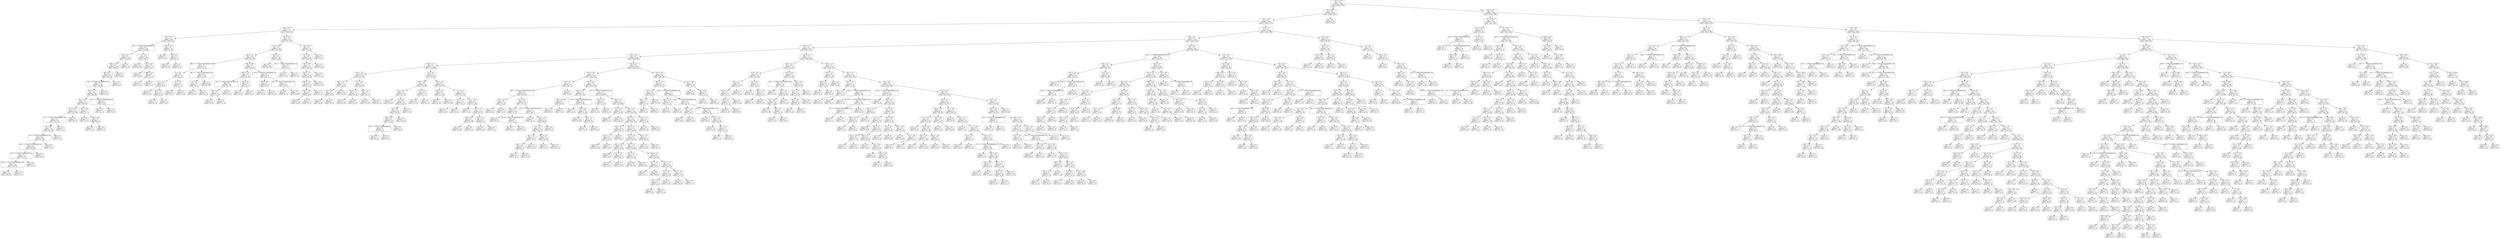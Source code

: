 digraph Tree {
node [shape=box, style="rounded", color="black", fontname=helvetica] ;
edge [fontname=helvetica] ;
0 [label="347 <= 1.3\ngini = 0.5\nsamples = 3344\nvalue = [2596, 2613]"] ;
1 [label="235 <= 19.3\ngini = 0.5\nsamples = 1600\nvalue = [1382, 1127]"] ;
0 -> 1 [labeldistance=2.5, labelangle=45, headlabel="True"] ;
2 [label="331 <= -5.8\ngini = 0.5\nsamples = 1590\nvalue = [1356, 1127]"] ;
1 -> 2 ;
3 [label="194 <= -5.9\ngini = 0.5\nsamples = 331\nvalue = [214, 279]"] ;
2 -> 3 ;
4 [label="353 <= -1.4\ngini = 0.5\nsamples = 164\nvalue = [140, 103]"] ;
3 -> 4 ;
5 [label="159 <= -1.7014117331926443e+38\ngini = 0.5\nsamples = 150\nvalue = [135, 88]"] ;
4 -> 5 ;
6 [label="150 <= 0.7\ngini = 0.5\nsamples = 124\nvalue = [101, 81]"] ;
5 -> 6 ;
7 [label="286 <= 0.3\ngini = 0.5\nsamples = 118\nvalue = [94, 81]"] ;
6 -> 7 ;
8 [label="86 <= 0.5\ngini = 0.5\nsamples = 113\nvalue = [94, 72]"] ;
7 -> 8 ;
9 [label="338 <= -1.7014117331926443e+38\ngini = 0.5\nsamples = 108\nvalue = [94, 66]"] ;
8 -> 9 ;
10 [label="166 <= -1.7\ngini = 0.5\nsamples = 102\nvalue = [85, 66]"] ;
9 -> 10 ;
11 [label="362 <= -1.9\ngini = 0.5\nsamples = 97\nvalue = [84, 60]"] ;
10 -> 11 ;
12 [label="103 <= -2.4\ngini = 0.5\nsamples = 90\nvalue = [77, 59]"] ;
11 -> 12 ;
13 [label="34 <= -1.7014117331926443e+38\ngini = 0.5\nsamples = 87\nvalue = [72, 59]"] ;
12 -> 13 ;
14 [label="41 <= 4.6\ngini = 0.5\nsamples = 86\nvalue = [72, 58]"] ;
13 -> 14 ;
15 [label="12 <= -1.7014117331926443e+38\ngini = 0.5\nsamples = 85\nvalue = [71, 58]"] ;
14 -> 15 ;
16 [label="98 <= -1.7014117331926443e+38\ngini = 0.5\nsamples = 84\nvalue = [70, 58]"] ;
15 -> 16 ;
17 [label="20 <= -1.7014117331926443e+38\ngini = 0.5\nsamples = 83\nvalue = [70, 56]"] ;
16 -> 17 ;
18 [label="262 <= -1.7014117331926443e+38\ngini = 0.5\nsamples = 82\nvalue = [70, 54]"] ;
17 -> 18 ;
19 [label="gini = 0.5\nsamples = 81\nvalue = [69, 54]"] ;
18 -> 19 ;
20 [label="gini = 0.0\nsamples = 1\nvalue = [1, 0]"] ;
18 -> 20 ;
21 [label="gini = 0.0\nsamples = 1\nvalue = [0, 2]"] ;
17 -> 21 ;
22 [label="gini = 0.0\nsamples = 1\nvalue = [0, 2]"] ;
16 -> 22 ;
23 [label="gini = 0.0\nsamples = 1\nvalue = [1, 0]"] ;
15 -> 23 ;
24 [label="gini = 0.0\nsamples = 1\nvalue = [1, 0]"] ;
14 -> 24 ;
25 [label="gini = 0.0\nsamples = 1\nvalue = [0, 1]"] ;
13 -> 25 ;
26 [label="gini = 0.0\nsamples = 3\nvalue = [5, 0]"] ;
12 -> 26 ;
27 [label="381 <= 0.4\ngini = 0.2\nsamples = 7\nvalue = [7, 1]"] ;
11 -> 27 ;
28 [label="gini = 0.0\nsamples = 4\nvalue = [4, 0]"] ;
27 -> 28 ;
29 [label="384 <= 0.2\ngini = 0.4\nsamples = 3\nvalue = [3, 1]"] ;
27 -> 29 ;
30 [label="gini = 0.0\nsamples = 2\nvalue = [3, 0]"] ;
29 -> 30 ;
31 [label="gini = 0.0\nsamples = 1\nvalue = [0, 1]"] ;
29 -> 31 ;
32 [label="301 <= -1.7014117331926443e+38\ngini = 0.2\nsamples = 5\nvalue = [1, 6]"] ;
10 -> 32 ;
33 [label="gini = 0.0\nsamples = 1\nvalue = [1, 0]"] ;
32 -> 33 ;
34 [label="gini = 0.0\nsamples = 4\nvalue = [0, 6]"] ;
32 -> 34 ;
35 [label="gini = 0.0\nsamples = 6\nvalue = [9, 0]"] ;
9 -> 35 ;
36 [label="gini = 0.0\nsamples = 5\nvalue = [0, 6]"] ;
8 -> 36 ;
37 [label="gini = 0.0\nsamples = 5\nvalue = [0, 9]"] ;
7 -> 37 ;
38 [label="gini = 0.0\nsamples = 6\nvalue = [7, 0]"] ;
6 -> 38 ;
39 [label="3 <= -1.6\ngini = 0.3\nsamples = 26\nvalue = [34, 7]"] ;
5 -> 39 ;
40 [label="gini = 0.0\nsamples = 14\nvalue = [23, 0]"] ;
39 -> 40 ;
41 [label="147 <= -0.2\ngini = 0.5\nsamples = 12\nvalue = [11, 7]"] ;
39 -> 41 ;
42 [label="gini = 0.0\nsamples = 5\nvalue = [0, 6]"] ;
41 -> 42 ;
43 [label="389 <= 2.8\ngini = 0.2\nsamples = 7\nvalue = [11, 1]"] ;
41 -> 43 ;
44 [label="gini = 0.0\nsamples = 6\nvalue = [11, 0]"] ;
43 -> 44 ;
45 [label="gini = 0.0\nsamples = 1\nvalue = [0, 1]"] ;
43 -> 45 ;
46 [label="191 <= -0.5\ngini = 0.4\nsamples = 14\nvalue = [5, 15]"] ;
4 -> 46 ;
47 [label="gini = 0.0\nsamples = 7\nvalue = [0, 11]"] ;
46 -> 47 ;
48 [label="38 <= 0.2\ngini = 0.5\nsamples = 7\nvalue = [5, 4]"] ;
46 -> 48 ;
49 [label="gini = 0.0\nsamples = 4\nvalue = [5, 0]"] ;
48 -> 49 ;
50 [label="gini = 0.0\nsamples = 3\nvalue = [0, 4]"] ;
48 -> 50 ;
51 [label="332 <= -4.5\ngini = 0.4\nsamples = 167\nvalue = [74, 176]"] ;
3 -> 51 ;
52 [label="307 <= -0.0\ngini = 0.3\nsamples = 129\nvalue = [43, 154]"] ;
51 -> 52 ;
53 [label="266 <= -5.1\ngini = 0.4\nsamples = 86\nvalue = [41, 92]"] ;
52 -> 53 ;
54 [label="386 <= -1.7014117331926443e+38\ngini = 0.2\nsamples = 54\nvalue = [12, 71]"] ;
53 -> 54 ;
55 [label="0 <= -0.1\ngini = 0.5\nsamples = 16\nvalue = [11, 11]"] ;
54 -> 55 ;
56 [label="12 <= -1.0\ngini = 0.4\nsamples = 10\nvalue = [10, 4]"] ;
55 -> 56 ;
57 [label="gini = 0.0\nsamples = 4\nvalue = [6, 0]"] ;
56 -> 57 ;
58 [label="98 <= -0.2\ngini = 0.5\nsamples = 6\nvalue = [4, 4]"] ;
56 -> 58 ;
59 [label="gini = 0.0\nsamples = 3\nvalue = [0, 4]"] ;
58 -> 59 ;
60 [label="gini = 0.0\nsamples = 3\nvalue = [4, 0]"] ;
58 -> 60 ;
61 [label="85 <= 9.1\ngini = 0.2\nsamples = 6\nvalue = [1, 7]"] ;
55 -> 61 ;
62 [label="gini = 0.0\nsamples = 5\nvalue = [0, 7]"] ;
61 -> 62 ;
63 [label="gini = 0.0\nsamples = 1\nvalue = [1, 0]"] ;
61 -> 63 ;
64 [label="161 <= -1.7014117331926443e+38\ngini = 0.0\nsamples = 38\nvalue = [1, 60]"] ;
54 -> 64 ;
65 [label="7 <= -0.7\ngini = 0.4\nsamples = 3\nvalue = [1, 2]"] ;
64 -> 65 ;
66 [label="gini = 0.0\nsamples = 1\nvalue = [1, 0]"] ;
65 -> 66 ;
67 [label="gini = 0.0\nsamples = 2\nvalue = [0, 2]"] ;
65 -> 67 ;
68 [label="gini = 0.0\nsamples = 35\nvalue = [0, 58]"] ;
64 -> 68 ;
69 [label="345 <= -4.9\ngini = 0.5\nsamples = 32\nvalue = [29, 21]"] ;
53 -> 69 ;
70 [label="306 <= -1.6\ngini = 0.4\nsamples = 13\nvalue = [5, 16]"] ;
69 -> 70 ;
71 [label="352 <= -1.7014117331926443e+38\ngini = 0.2\nsamples = 10\nvalue = [2, 15]"] ;
70 -> 71 ;
72 [label="236 <= -0.0\ngini = 0.1\nsamples = 9\nvalue = [1, 15]"] ;
71 -> 72 ;
73 [label="gini = 0.0\nsamples = 8\nvalue = [0, 15]"] ;
72 -> 73 ;
74 [label="gini = 0.0\nsamples = 1\nvalue = [1, 0]"] ;
72 -> 74 ;
75 [label="gini = 0.0\nsamples = 1\nvalue = [1, 0]"] ;
71 -> 75 ;
76 [label="101 <= 0.1\ngini = 0.4\nsamples = 3\nvalue = [3, 1]"] ;
70 -> 76 ;
77 [label="gini = 0.0\nsamples = 2\nvalue = [3, 0]"] ;
76 -> 77 ;
78 [label="gini = 0.0\nsamples = 1\nvalue = [0, 1]"] ;
76 -> 78 ;
79 [label="211 <= -1.7014117331926443e+38\ngini = 0.3\nsamples = 19\nvalue = [24, 5]"] ;
69 -> 79 ;
80 [label="199 <= -0.8\ngini = 0.5\nsamples = 4\nvalue = [5, 4]"] ;
79 -> 80 ;
81 [label="gini = 0.0\nsamples = 2\nvalue = [0, 4]"] ;
80 -> 81 ;
82 [label="gini = 0.0\nsamples = 2\nvalue = [5, 0]"] ;
80 -> 82 ;
83 [label="245 <= -1.7014117331926443e+38\ngini = 0.1\nsamples = 15\nvalue = [19, 1]"] ;
79 -> 83 ;
84 [label="gini = 0.0\nsamples = 1\nvalue = [0, 1]"] ;
83 -> 84 ;
85 [label="gini = 0.0\nsamples = 14\nvalue = [19, 0]"] ;
83 -> 85 ;
86 [label="345 <= 1.1\ngini = 0.1\nsamples = 43\nvalue = [2, 62]"] ;
52 -> 86 ;
87 [label="gini = 0.0\nsamples = 39\nvalue = [0, 59]"] ;
86 -> 87 ;
88 [label="330 <= -1.7014117331926443e+38\ngini = 0.5\nsamples = 4\nvalue = [2, 3]"] ;
86 -> 88 ;
89 [label="gini = 0.0\nsamples = 2\nvalue = [0, 3]"] ;
88 -> 89 ;
90 [label="gini = 0.0\nsamples = 2\nvalue = [2, 0]"] ;
88 -> 90 ;
91 [label="129 <= 4.8\ngini = 0.5\nsamples = 38\nvalue = [31, 22]"] ;
51 -> 91 ;
92 [label="27 <= 0.5\ngini = 0.5\nsamples = 35\nvalue = [31, 17]"] ;
91 -> 92 ;
93 [label="399 <= 0.4\ngini = 0.5\nsamples = 27\nvalue = [19, 17]"] ;
92 -> 93 ;
94 [label="282 <= -1.3\ngini = 0.3\nsamples = 20\nvalue = [19, 5]"] ;
93 -> 94 ;
95 [label="169 <= -1.8\ngini = 0.5\nsamples = 8\nvalue = [5, 5]"] ;
94 -> 95 ;
96 [label="258 <= -3.8\ngini = 0.3\nsamples = 5\nvalue = [5, 1]"] ;
95 -> 96 ;
97 [label="gini = 0.0\nsamples = 4\nvalue = [5, 0]"] ;
96 -> 97 ;
98 [label="gini = 0.0\nsamples = 1\nvalue = [0, 1]"] ;
96 -> 98 ;
99 [label="gini = 0.0\nsamples = 3\nvalue = [0, 4]"] ;
95 -> 99 ;
100 [label="gini = 0.0\nsamples = 12\nvalue = [14, 0]"] ;
94 -> 100 ;
101 [label="gini = 0.0\nsamples = 7\nvalue = [0, 12]"] ;
93 -> 101 ;
102 [label="gini = 0.0\nsamples = 8\nvalue = [12, 0]"] ;
92 -> 102 ;
103 [label="gini = 0.0\nsamples = 3\nvalue = [0, 5]"] ;
91 -> 103 ;
104 [label="45 <= 1.8\ngini = 0.5\nsamples = 1259\nvalue = [1142, 848]"] ;
2 -> 104 ;
105 [label="368 <= -0.3\ngini = 0.5\nsamples = 1193\nvalue = [1104, 781]"] ;
104 -> 105 ;
106 [label="274 <= -1.3\ngini = 0.5\nsamples = 787\nvalue = [677, 552]"] ;
105 -> 106 ;
107 [label="201 <= -4.0\ngini = 0.5\nsamples = 434\nvalue = [429, 254]"] ;
106 -> 107 ;
108 [label="168 <= -5.1\ngini = 0.5\nsamples = 126\nvalue = [104, 99]"] ;
107 -> 108 ;
109 [label="100 <= -5.2\ngini = 0.3\nsamples = 41\nvalue = [52, 14]"] ;
108 -> 109 ;
110 [label="322 <= -5.7\ngini = 0.1\nsamples = 23\nvalue = [36, 1]"] ;
109 -> 110 ;
111 [label="64 <= -5.9\ngini = 0.3\nsamples = 4\nvalue = [4, 1]"] ;
110 -> 111 ;
112 [label="gini = 0.0\nsamples = 3\nvalue = [4, 0]"] ;
111 -> 112 ;
113 [label="gini = 0.0\nsamples = 1\nvalue = [0, 1]"] ;
111 -> 113 ;
114 [label="gini = 0.0\nsamples = 19\nvalue = [32, 0]"] ;
110 -> 114 ;
115 [label="87 <= -4.8\ngini = 0.5\nsamples = 18\nvalue = [16, 13]"] ;
109 -> 115 ;
116 [label="312 <= -5.1\ngini = 0.4\nsamples = 9\nvalue = [4, 12]"] ;
115 -> 116 ;
117 [label="gini = 0.0\nsamples = 2\nvalue = [4, 0]"] ;
116 -> 117 ;
118 [label="gini = 0.0\nsamples = 7\nvalue = [0, 12]"] ;
116 -> 118 ;
119 [label="200 <= -4.3\ngini = 0.1\nsamples = 9\nvalue = [12, 1]"] ;
115 -> 119 ;
120 [label="gini = 0.0\nsamples = 8\nvalue = [12, 0]"] ;
119 -> 120 ;
121 [label="gini = 0.0\nsamples = 1\nvalue = [0, 1]"] ;
119 -> 121 ;
122 [label="74 <= -4.5\ngini = 0.5\nsamples = 85\nvalue = [52, 85]"] ;
108 -> 122 ;
123 [label="391 <= -4.6\ngini = 0.5\nsamples = 40\nvalue = [34, 26]"] ;
122 -> 123 ;
124 [label="115 <= -5.1\ngini = 0.5\nsamples = 30\nvalue = [17, 25]"] ;
123 -> 124 ;
125 [label="gini = 0.0\nsamples = 7\nvalue = [0, 10]"] ;
124 -> 125 ;
126 [label="75 <= -4.6\ngini = 0.5\nsamples = 23\nvalue = [17, 15]"] ;
124 -> 126 ;
127 [label="36 <= -4.9\ngini = 0.5\nsamples = 20\nvalue = [10, 15]"] ;
126 -> 127 ;
128 [label="208 <= -4.9\ngini = 0.4\nsamples = 11\nvalue = [10, 5]"] ;
127 -> 128 ;
129 [label="28 <= -1.7014117331926443e+38\ngini = 0.4\nsamples = 5\nvalue = [2, 5]"] ;
128 -> 129 ;
130 [label="gini = 0.0\nsamples = 2\nvalue = [2, 0]"] ;
129 -> 130 ;
131 [label="gini = 0.0\nsamples = 3\nvalue = [0, 5]"] ;
129 -> 131 ;
132 [label="gini = 0.0\nsamples = 6\nvalue = [8, 0]"] ;
128 -> 132 ;
133 [label="gini = 0.0\nsamples = 9\nvalue = [0, 10]"] ;
127 -> 133 ;
134 [label="gini = 0.0\nsamples = 3\nvalue = [7, 0]"] ;
126 -> 134 ;
135 [label="235 <= -3.4\ngini = 0.1\nsamples = 10\nvalue = [17, 1]"] ;
123 -> 135 ;
136 [label="gini = 0.0\nsamples = 9\nvalue = [17, 0]"] ;
135 -> 136 ;
137 [label="gini = 0.0\nsamples = 1\nvalue = [0, 1]"] ;
135 -> 137 ;
138 [label="33 <= -4.4\ngini = 0.4\nsamples = 45\nvalue = [18, 59]"] ;
122 -> 138 ;
139 [label="108 <= -4.8\ngini = 0.1\nsamples = 13\nvalue = [1, 29]"] ;
138 -> 139 ;
140 [label="gini = 0.0\nsamples = 1\nvalue = [1, 0]"] ;
139 -> 140 ;
141 [label="gini = 0.0\nsamples = 12\nvalue = [0, 29]"] ;
139 -> 141 ;
142 [label="43 <= -4.3\ngini = 0.5\nsamples = 32\nvalue = [17, 30]"] ;
138 -> 142 ;
143 [label="377 <= -4.5\ngini = 0.4\nsamples = 10\nvalue = [10, 3]"] ;
142 -> 143 ;
144 [label="gini = 0.0\nsamples = 3\nvalue = [0, 3]"] ;
143 -> 144 ;
145 [label="gini = 0.0\nsamples = 7\nvalue = [10, 0]"] ;
143 -> 145 ;
146 [label="215 <= -4.8\ngini = 0.3\nsamples = 22\nvalue = [7, 27]"] ;
142 -> 146 ;
147 [label="gini = 0.0\nsamples = 3\nvalue = [3, 0]"] ;
146 -> 147 ;
148 [label="132 <= -1.5\ngini = 0.2\nsamples = 19\nvalue = [4, 27]"] ;
146 -> 148 ;
149 [label="160 <= -3.9\ngini = 0.1\nsamples = 16\nvalue = [2, 26]"] ;
148 -> 149 ;
150 [label="gini = 0.0\nsamples = 15\nvalue = [0, 26]"] ;
149 -> 150 ;
151 [label="gini = 0.0\nsamples = 1\nvalue = [2, 0]"] ;
149 -> 151 ;
152 [label="278 <= -1.1\ngini = 0.4\nsamples = 3\nvalue = [2, 1]"] ;
148 -> 152 ;
153 [label="gini = 0.0\nsamples = 2\nvalue = [2, 0]"] ;
152 -> 153 ;
154 [label="gini = 0.0\nsamples = 1\nvalue = [0, 1]"] ;
152 -> 154 ;
155 [label="387 <= -1.5\ngini = 0.4\nsamples = 308\nvalue = [325, 155]"] ;
107 -> 155 ;
156 [label="333 <= -3.0\ngini = 0.5\nsamples = 228\nvalue = [219, 135]"] ;
155 -> 156 ;
157 [label="97 <= 1.3\ngini = 0.3\nsamples = 67\nvalue = [89, 17]"] ;
156 -> 157 ;
158 [label="305 <= -1.7014117331926443e+38\ngini = 0.2\nsamples = 66\nvalue = [89, 15]"] ;
157 -> 158 ;
159 [label="355 <= -4.1\ngini = 0.4\nsamples = 6\nvalue = [2, 4]"] ;
158 -> 159 ;
160 [label="gini = 0.0\nsamples = 2\nvalue = [2, 0]"] ;
159 -> 160 ;
161 [label="gini = 0.0\nsamples = 4\nvalue = [0, 4]"] ;
159 -> 161 ;
162 [label="63 <= -4.2\ngini = 0.2\nsamples = 60\nvalue = [87, 11]"] ;
158 -> 162 ;
163 [label="298 <= -4.9\ngini = 0.5\nsamples = 10\nvalue = [7, 4]"] ;
162 -> 163 ;
164 [label="gini = 0.0\nsamples = 5\nvalue = [5, 0]"] ;
163 -> 164 ;
165 [label="31 <= -1.7014117331926443e+38\ngini = 0.4\nsamples = 5\nvalue = [2, 4]"] ;
163 -> 165 ;
166 [label="gini = 0.0\nsamples = 1\nvalue = [2, 0]"] ;
165 -> 166 ;
167 [label="gini = 0.0\nsamples = 4\nvalue = [0, 4]"] ;
165 -> 167 ;
168 [label="64 <= -1.7014117331926443e+38\ngini = 0.1\nsamples = 50\nvalue = [80, 7]"] ;
162 -> 168 ;
169 [label="gini = 0.0\nsamples = 1\nvalue = [0, 1]"] ;
168 -> 169 ;
170 [label="275 <= -1.4\ngini = 0.1\nsamples = 49\nvalue = [80, 6]"] ;
168 -> 170 ;
171 [label="15 <= -3.4\ngini = 0.1\nsamples = 48\nvalue = [80, 5]"] ;
170 -> 171 ;
172 [label="42 <= -4.6\ngini = 0.0\nsamples = 36\nvalue = [59, 1]"] ;
171 -> 172 ;
173 [label="194 <= -4.1\ngini = 0.4\nsamples = 3\nvalue = [2, 1]"] ;
172 -> 173 ;
174 [label="gini = 0.0\nsamples = 1\nvalue = [0, 1]"] ;
173 -> 174 ;
175 [label="gini = 0.0\nsamples = 2\nvalue = [2, 0]"] ;
173 -> 175 ;
176 [label="gini = 0.0\nsamples = 33\nvalue = [57, 0]"] ;
172 -> 176 ;
177 [label="280 <= -3.3\ngini = 0.3\nsamples = 12\nvalue = [21, 4]"] ;
171 -> 177 ;
178 [label="gini = 0.0\nsamples = 3\nvalue = [0, 4]"] ;
177 -> 178 ;
179 [label="gini = 0.0\nsamples = 9\nvalue = [21, 0]"] ;
177 -> 179 ;
180 [label="gini = 0.0\nsamples = 1\nvalue = [0, 1]"] ;
170 -> 180 ;
181 [label="gini = 0.0\nsamples = 1\nvalue = [0, 2]"] ;
157 -> 181 ;
182 [label="127 <= -2.5\ngini = 0.5\nsamples = 161\nvalue = [130, 118]"] ;
156 -> 182 ;
183 [label="195 <= -3.0\ngini = 0.3\nsamples = 32\nvalue = [11, 42]"] ;
182 -> 183 ;
184 [label="190 <= -0.1\ngini = 0.3\nsamples = 7\nvalue = [8, 2]"] ;
183 -> 184 ;
185 [label="gini = 0.0\nsamples = 6\nvalue = [8, 0]"] ;
184 -> 185 ;
186 [label="gini = 0.0\nsamples = 1\nvalue = [0, 2]"] ;
184 -> 186 ;
187 [label="29 <= -1.7014117331926443e+38\ngini = 0.1\nsamples = 25\nvalue = [3, 40]"] ;
183 -> 187 ;
188 [label="gini = 0.0\nsamples = 1\nvalue = [2, 0]"] ;
187 -> 188 ;
189 [label="134 <= -2.4\ngini = 0.0\nsamples = 24\nvalue = [1, 40]"] ;
187 -> 189 ;
190 [label="gini = 0.0\nsamples = 18\nvalue = [0, 29]"] ;
189 -> 190 ;
191 [label="174 <= -2.1\ngini = 0.2\nsamples = 6\nvalue = [1, 11]"] ;
189 -> 191 ;
192 [label="gini = 0.0\nsamples = 1\nvalue = [1, 0]"] ;
191 -> 192 ;
193 [label="gini = 0.0\nsamples = 5\nvalue = [0, 11]"] ;
191 -> 193 ;
194 [label="95 <= -1.7014117331926443e+38\ngini = 0.5\nsamples = 129\nvalue = [119, 76]"] ;
182 -> 194 ;
195 [label="142 <= -1.3\ngini = 0.2\nsamples = 7\nvalue = [1, 10]"] ;
194 -> 195 ;
196 [label="gini = 0.0\nsamples = 6\nvalue = [0, 10]"] ;
195 -> 196 ;
197 [label="gini = 0.0\nsamples = 1\nvalue = [1, 0]"] ;
195 -> 197 ;
198 [label="316 <= -2.4\ngini = 0.5\nsamples = 122\nvalue = [118, 66]"] ;
194 -> 198 ;
199 [label="10 <= -2.4\ngini = 0.2\nsamples = 12\nvalue = [2, 12]"] ;
198 -> 199 ;
200 [label="gini = 0.0\nsamples = 2\nvalue = [2, 0]"] ;
199 -> 200 ;
201 [label="gini = 0.0\nsamples = 10\nvalue = [0, 12]"] ;
199 -> 201 ;
202 [label="320 <= -1.4\ngini = 0.4\nsamples = 110\nvalue = [116, 54]"] ;
198 -> 202 ;
203 [label="252 <= -2.1\ngini = 0.4\nsamples = 98\nvalue = [113, 41]"] ;
202 -> 203 ;
204 [label="211 <= -1.7\ngini = 0.1\nsamples = 24\nvalue = [35, 2]"] ;
203 -> 204 ;
205 [label="370 <= -1.7\ngini = 0.1\nsamples = 23\nvalue = [35, 1]"] ;
204 -> 205 ;
206 [label="gini = 0.0\nsamples = 22\nvalue = [35, 0]"] ;
205 -> 206 ;
207 [label="gini = 0.0\nsamples = 1\nvalue = [0, 1]"] ;
205 -> 207 ;
208 [label="gini = 0.0\nsamples = 1\nvalue = [0, 1]"] ;
204 -> 208 ;
209 [label="204 <= -1.6\ngini = 0.4\nsamples = 74\nvalue = [78, 39]"] ;
203 -> 209 ;
210 [label="265 <= -1.9\ngini = 0.5\nsamples = 57\nvalue = [54, 38]"] ;
209 -> 210 ;
211 [label="307 <= -2.1\ngini = 0.2\nsamples = 17\nvalue = [24, 4]"] ;
210 -> 211 ;
212 [label="gini = 0.0\nsamples = 2\nvalue = [0, 3]"] ;
211 -> 212 ;
213 [label="194 <= -2.2\ngini = 0.1\nsamples = 15\nvalue = [24, 1]"] ;
211 -> 213 ;
214 [label="gini = 0.0\nsamples = 1\nvalue = [0, 1]"] ;
213 -> 214 ;
215 [label="gini = 0.0\nsamples = 14\nvalue = [24, 0]"] ;
213 -> 215 ;
216 [label="318 <= -1.9\ngini = 0.5\nsamples = 40\nvalue = [30, 34]"] ;
210 -> 216 ;
217 [label="164 <= -1.7\ngini = 0.2\nsamples = 11\nvalue = [2, 14]"] ;
216 -> 217 ;
218 [label="gini = 0.0\nsamples = 9\nvalue = [0, 14]"] ;
217 -> 218 ;
219 [label="gini = 0.0\nsamples = 2\nvalue = [2, 0]"] ;
217 -> 219 ;
220 [label="266 <= -1.8\ngini = 0.5\nsamples = 29\nvalue = [28, 20]"] ;
216 -> 220 ;
221 [label="122 <= -2.2\ngini = 0.1\nsamples = 9\nvalue = [18, 1]"] ;
220 -> 221 ;
222 [label="gini = 0.0\nsamples = 1\nvalue = [0, 1]"] ;
221 -> 222 ;
223 [label="gini = 0.0\nsamples = 8\nvalue = [18, 0]"] ;
221 -> 223 ;
224 [label="276 <= -1.7\ngini = 0.5\nsamples = 20\nvalue = [10, 19]"] ;
220 -> 224 ;
225 [label="26 <= -1.8\ngini = 0.4\nsamples = 10\nvalue = [9, 4]"] ;
224 -> 225 ;
226 [label="140 <= -1.7\ngini = 0.4\nsamples = 4\nvalue = [2, 4]"] ;
225 -> 226 ;
227 [label="gini = 0.0\nsamples = 2\nvalue = [0, 4]"] ;
226 -> 227 ;
228 [label="gini = 0.0\nsamples = 2\nvalue = [2, 0]"] ;
226 -> 228 ;
229 [label="gini = 0.0\nsamples = 6\nvalue = [7, 0]"] ;
225 -> 229 ;
230 [label="342 <= -1.6\ngini = 0.1\nsamples = 10\nvalue = [1, 15]"] ;
224 -> 230 ;
231 [label="gini = 0.0\nsamples = 9\nvalue = [0, 15]"] ;
230 -> 231 ;
232 [label="gini = 0.0\nsamples = 1\nvalue = [1, 0]"] ;
230 -> 232 ;
233 [label="342 <= -1.3\ngini = 0.1\nsamples = 17\nvalue = [24, 1]"] ;
209 -> 233 ;
234 [label="gini = 0.0\nsamples = 16\nvalue = [24, 0]"] ;
233 -> 234 ;
235 [label="gini = 0.0\nsamples = 1\nvalue = [0, 1]"] ;
233 -> 235 ;
236 [label="214 <= -1.2\ngini = 0.3\nsamples = 12\nvalue = [3, 13]"] ;
202 -> 236 ;
237 [label="gini = 0.0\nsamples = 9\nvalue = [0, 13]"] ;
236 -> 237 ;
238 [label="gini = 0.0\nsamples = 3\nvalue = [3, 0]"] ;
236 -> 238 ;
239 [label="314 <= -0.8\ngini = 0.3\nsamples = 80\nvalue = [106, 20]"] ;
155 -> 239 ;
240 [label="380 <= -1.5\ngini = 0.2\nsamples = 72\nvalue = [103, 13]"] ;
239 -> 240 ;
241 [label="234 <= -1.5\ngini = 0.4\nsamples = 15\nvalue = [15, 7]"] ;
240 -> 241 ;
242 [label="144 <= -2.7\ngini = 0.3\nsamples = 7\nvalue = [2, 7]"] ;
241 -> 242 ;
243 [label="gini = 0.0\nsamples = 1\nvalue = [2, 0]"] ;
242 -> 243 ;
244 [label="gini = 0.0\nsamples = 6\nvalue = [0, 7]"] ;
242 -> 244 ;
245 [label="gini = 0.0\nsamples = 8\nvalue = [13, 0]"] ;
241 -> 245 ;
246 [label="306 <= -1.7014117331926443e+38\ngini = 0.1\nsamples = 57\nvalue = [88, 6]"] ;
240 -> 246 ;
247 [label="209 <= -1.4\ngini = 0.5\nsamples = 2\nvalue = [1, 1]"] ;
246 -> 247 ;
248 [label="gini = 0.0\nsamples = 1\nvalue = [0, 1]"] ;
247 -> 248 ;
249 [label="gini = 0.0\nsamples = 1\nvalue = [1, 0]"] ;
247 -> 249 ;
250 [label="40 <= -1.7014117331926443e+38\ngini = 0.1\nsamples = 55\nvalue = [87, 5]"] ;
246 -> 250 ;
251 [label="299 <= -1.1\ngini = 0.4\nsamples = 5\nvalue = [6, 2]"] ;
250 -> 251 ;
252 [label="gini = 0.0\nsamples = 4\nvalue = [6, 0]"] ;
251 -> 252 ;
253 [label="gini = 0.0\nsamples = 1\nvalue = [0, 2]"] ;
251 -> 253 ;
254 [label="61 <= -1.7014117331926443e+38\ngini = 0.1\nsamples = 50\nvalue = [81, 3]"] ;
250 -> 254 ;
255 [label="gini = 0.0\nsamples = 1\nvalue = [0, 1]"] ;
254 -> 255 ;
256 [label="350 <= -1.0\ngini = 0.0\nsamples = 49\nvalue = [81, 2]"] ;
254 -> 256 ;
257 [label="gini = 0.0\nsamples = 40\nvalue = [71, 0]"] ;
256 -> 257 ;
258 [label="359 <= -1.3\ngini = 0.3\nsamples = 9\nvalue = [10, 2]"] ;
256 -> 258 ;
259 [label="gini = 0.0\nsamples = 2\nvalue = [0, 2]"] ;
258 -> 259 ;
260 [label="gini = 0.0\nsamples = 7\nvalue = [10, 0]"] ;
258 -> 260 ;
261 [label="62 <= -0.6\ngini = 0.4\nsamples = 8\nvalue = [3, 7]"] ;
239 -> 261 ;
262 [label="gini = 0.0\nsamples = 4\nvalue = [0, 6]"] ;
261 -> 262 ;
263 [label="363 <= 0.4\ngini = 0.4\nsamples = 4\nvalue = [3, 1]"] ;
261 -> 263 ;
264 [label="gini = 0.0\nsamples = 3\nvalue = [3, 0]"] ;
263 -> 264 ;
265 [label="gini = 0.0\nsamples = 1\nvalue = [0, 1]"] ;
263 -> 265 ;
266 [label="104 <= -1.3\ngini = 0.5\nsamples = 353\nvalue = [248, 298]"] ;
106 -> 266 ;
267 [label="329 <= -1.1\ngini = 0.4\nsamples = 74\nvalue = [30, 83]"] ;
266 -> 267 ;
268 [label="72 <= -1.2\ngini = 0.5\nsamples = 24\nvalue = [19, 16]"] ;
267 -> 268 ;
269 [label="155 <= -1.3\ngini = 0.4\nsamples = 15\nvalue = [16, 5]"] ;
268 -> 269 ;
270 [label="113 <= -1.5\ngini = 0.5\nsamples = 8\nvalue = [5, 5]"] ;
269 -> 270 ;
271 [label="220 <= 1.3\ngini = 0.3\nsamples = 6\nvalue = [5, 1]"] ;
270 -> 271 ;
272 [label="gini = 0.0\nsamples = 5\nvalue = [5, 0]"] ;
271 -> 272 ;
273 [label="gini = 0.0\nsamples = 1\nvalue = [0, 1]"] ;
271 -> 273 ;
274 [label="gini = 0.0\nsamples = 2\nvalue = [0, 4]"] ;
270 -> 274 ;
275 [label="gini = 0.0\nsamples = 7\nvalue = [11, 0]"] ;
269 -> 275 ;
276 [label="19 <= -0.3\ngini = 0.3\nsamples = 9\nvalue = [3, 11]"] ;
268 -> 276 ;
277 [label="gini = 0.0\nsamples = 6\nvalue = [0, 10]"] ;
276 -> 277 ;
278 [label="168 <= -1.6\ngini = 0.4\nsamples = 3\nvalue = [3, 1]"] ;
276 -> 278 ;
279 [label="gini = 0.0\nsamples = 1\nvalue = [0, 1]"] ;
278 -> 279 ;
280 [label="gini = 0.0\nsamples = 2\nvalue = [3, 0]"] ;
278 -> 280 ;
281 [label="142 <= -0.9\ngini = 0.2\nsamples = 50\nvalue = [11, 67]"] ;
267 -> 281 ;
282 [label="279 <= -1.7014117331926443e+38\ngini = 0.1\nsamples = 40\nvalue = [3, 62]"] ;
281 -> 282 ;
283 [label="gini = 0.0\nsamples = 1\nvalue = [1, 0]"] ;
282 -> 283 ;
284 [label="105 <= -0.2\ngini = 0.1\nsamples = 39\nvalue = [2, 62]"] ;
282 -> 284 ;
285 [label="101 <= -0.6\ngini = 0.0\nsamples = 38\nvalue = [1, 62]"] ;
284 -> 285 ;
286 [label="gini = 0.0\nsamples = 35\nvalue = [0, 58]"] ;
285 -> 286 ;
287 [label="236 <= 0.1\ngini = 0.3\nsamples = 3\nvalue = [1, 4]"] ;
285 -> 287 ;
288 [label="gini = 0.0\nsamples = 1\nvalue = [1, 0]"] ;
287 -> 288 ;
289 [label="gini = 0.0\nsamples = 2\nvalue = [0, 4]"] ;
287 -> 289 ;
290 [label="gini = 0.0\nsamples = 1\nvalue = [1, 0]"] ;
284 -> 290 ;
291 [label="343 <= -0.1\ngini = 0.5\nsamples = 10\nvalue = [8, 5]"] ;
281 -> 291 ;
292 [label="55 <= -1.0\ngini = 0.3\nsamples = 8\nvalue = [8, 2]"] ;
291 -> 292 ;
293 [label="384 <= -0.9\ngini = 0.4\nsamples = 3\nvalue = [1, 2]"] ;
292 -> 293 ;
294 [label="gini = 0.0\nsamples = 1\nvalue = [1, 0]"] ;
293 -> 294 ;
295 [label="gini = 0.0\nsamples = 2\nvalue = [0, 2]"] ;
293 -> 295 ;
296 [label="gini = 0.0\nsamples = 5\nvalue = [7, 0]"] ;
292 -> 296 ;
297 [label="gini = 0.0\nsamples = 2\nvalue = [0, 3]"] ;
291 -> 297 ;
298 [label="202 <= -1.6\ngini = 0.5\nsamples = 279\nvalue = [218, 215]"] ;
266 -> 298 ;
299 [label="233 <= -1.2\ngini = 0.1\nsamples = 24\nvalue = [3, 34]"] ;
298 -> 299 ;
300 [label="364 <= 0.2\ngini = 0.5\nsamples = 5\nvalue = [3, 2]"] ;
299 -> 300 ;
301 [label="gini = 0.0\nsamples = 3\nvalue = [3, 0]"] ;
300 -> 301 ;
302 [label="gini = 0.0\nsamples = 2\nvalue = [0, 2]"] ;
300 -> 302 ;
303 [label="gini = 0.0\nsamples = 19\nvalue = [0, 32]"] ;
299 -> 303 ;
304 [label="376 <= -1.7\ngini = 0.5\nsamples = 255\nvalue = [215, 181]"] ;
298 -> 304 ;
305 [label="334 <= -1.3\ngini = 0.3\nsamples = 25\nvalue = [7, 32]"] ;
304 -> 305 ;
306 [label="285 <= -1.3\ngini = 0.3\nsamples = 3\nvalue = [4, 1]"] ;
305 -> 306 ;
307 [label="gini = 0.0\nsamples = 2\nvalue = [4, 0]"] ;
306 -> 307 ;
308 [label="gini = 0.0\nsamples = 1\nvalue = [0, 1]"] ;
306 -> 308 ;
309 [label="220 <= -1.7014117331926443e+38\ngini = 0.2\nsamples = 22\nvalue = [3, 31]"] ;
305 -> 309 ;
310 [label="gini = 0.0\nsamples = 1\nvalue = [1, 0]"] ;
309 -> 310 ;
311 [label="176 <= -1.7014117331926443e+38\ngini = 0.1\nsamples = 21\nvalue = [2, 31]"] ;
309 -> 311 ;
312 [label="54 <= -1.7014117331926443e+38\ngini = 0.4\nsamples = 2\nvalue = [2, 1]"] ;
311 -> 312 ;
313 [label="gini = 0.0\nsamples = 1\nvalue = [0, 1]"] ;
312 -> 313 ;
314 [label="gini = 0.0\nsamples = 1\nvalue = [2, 0]"] ;
312 -> 314 ;
315 [label="gini = 0.0\nsamples = 19\nvalue = [0, 30]"] ;
311 -> 315 ;
316 [label="30 <= -0.8\ngini = 0.5\nsamples = 230\nvalue = [208, 149]"] ;
304 -> 316 ;
317 [label="325 <= -1.7014117331926443e+38\ngini = 0.4\nsamples = 68\nvalue = [83, 26]"] ;
316 -> 317 ;
318 [label="gini = 0.0\nsamples = 3\nvalue = [0, 6]"] ;
317 -> 318 ;
319 [label="294 <= -1.2\ngini = 0.3\nsamples = 65\nvalue = [83, 20]"] ;
317 -> 319 ;
320 [label="241 <= -1.0\ngini = 0.5\nsamples = 9\nvalue = [6, 6]"] ;
319 -> 320 ;
321 [label="349 <= -1.3\ngini = 0.2\nsamples = 6\nvalue = [1, 6]"] ;
320 -> 321 ;
322 [label="gini = 0.0\nsamples = 1\nvalue = [1, 0]"] ;
321 -> 322 ;
323 [label="gini = 0.0\nsamples = 5\nvalue = [0, 6]"] ;
321 -> 323 ;
324 [label="gini = 0.0\nsamples = 3\nvalue = [5, 0]"] ;
320 -> 324 ;
325 [label="191 <= -0.8\ngini = 0.3\nsamples = 56\nvalue = [77, 14]"] ;
319 -> 325 ;
326 [label="33 <= -1.1\ngini = 0.1\nsamples = 40\nvalue = [61, 5]"] ;
325 -> 326 ;
327 [label="gini = 0.0\nsamples = 20\nvalue = [36, 0]"] ;
326 -> 327 ;
328 [label="365 <= -1.1\ngini = 0.3\nsamples = 20\nvalue = [25, 5]"] ;
326 -> 328 ;
329 [label="253 <= -0.8\ngini = 0.4\nsamples = 4\nvalue = [1, 3]"] ;
328 -> 329 ;
330 [label="gini = 0.0\nsamples = 3\nvalue = [0, 3]"] ;
329 -> 330 ;
331 [label="gini = 0.0\nsamples = 1\nvalue = [1, 0]"] ;
329 -> 331 ;
332 [label="106 <= -1.1\ngini = 0.1\nsamples = 16\nvalue = [24, 2]"] ;
328 -> 332 ;
333 [label="gini = 0.0\nsamples = 1\nvalue = [0, 1]"] ;
332 -> 333 ;
334 [label="341 <= -0.9\ngini = 0.1\nsamples = 15\nvalue = [24, 1]"] ;
332 -> 334 ;
335 [label="gini = 0.0\nsamples = 12\nvalue = [22, 0]"] ;
334 -> 335 ;
336 [label="256 <= -0.9\ngini = 0.4\nsamples = 3\nvalue = [2, 1]"] ;
334 -> 336 ;
337 [label="gini = 0.0\nsamples = 1\nvalue = [0, 1]"] ;
336 -> 337 ;
338 [label="gini = 0.0\nsamples = 2\nvalue = [2, 0]"] ;
336 -> 338 ;
339 [label="232 <= -0.8\ngini = 0.5\nsamples = 16\nvalue = [16, 9]"] ;
325 -> 339 ;
340 [label="65 <= -1.0\ngini = 0.4\nsamples = 8\nvalue = [3, 8]"] ;
339 -> 340 ;
341 [label="gini = 0.0\nsamples = 2\nvalue = [3, 0]"] ;
340 -> 341 ;
342 [label="gini = 0.0\nsamples = 6\nvalue = [0, 8]"] ;
340 -> 342 ;
343 [label="109 <= -0.6\ngini = 0.1\nsamples = 8\nvalue = [13, 1]"] ;
339 -> 343 ;
344 [label="gini = 0.0\nsamples = 6\nvalue = [11, 0]"] ;
343 -> 344 ;
345 [label="45 <= -0.8\ngini = 0.4\nsamples = 2\nvalue = [2, 1]"] ;
343 -> 345 ;
346 [label="gini = 0.0\nsamples = 1\nvalue = [0, 1]"] ;
345 -> 346 ;
347 [label="gini = 0.0\nsamples = 1\nvalue = [2, 0]"] ;
345 -> 347 ;
348 [label="274 <= -0.4\ngini = 0.5\nsamples = 162\nvalue = [125, 123]"] ;
316 -> 348 ;
349 [label="118 <= -0.7\ngini = 0.5\nsamples = 89\nvalue = [47, 87]"] ;
348 -> 349 ;
350 [label="146 <= -0.6\ngini = 0.5\nsamples = 32\nvalue = [28, 20]"] ;
349 -> 350 ;
351 [label="61 <= -0.9\ngini = 0.5\nsamples = 19\nvalue = [12, 18]"] ;
350 -> 351 ;
352 [label="gini = 0.0\nsamples = 3\nvalue = [6, 0]"] ;
351 -> 352 ;
353 [label="354 <= -0.7\ngini = 0.4\nsamples = 16\nvalue = [6, 18]"] ;
351 -> 353 ;
354 [label="293 <= -0.9\ngini = 0.1\nsamples = 11\nvalue = [1, 16]"] ;
353 -> 354 ;
355 [label="gini = 0.0\nsamples = 1\nvalue = [1, 0]"] ;
354 -> 355 ;
356 [label="gini = 0.0\nsamples = 10\nvalue = [0, 16]"] ;
354 -> 356 ;
357 [label="201 <= -0.6\ngini = 0.4\nsamples = 5\nvalue = [5, 2]"] ;
353 -> 357 ;
358 [label="gini = 0.0\nsamples = 4\nvalue = [5, 0]"] ;
357 -> 358 ;
359 [label="gini = 0.0\nsamples = 1\nvalue = [0, 2]"] ;
357 -> 359 ;
360 [label="229 <= -0.9\ngini = 0.2\nsamples = 13\nvalue = [16, 2]"] ;
350 -> 360 ;
361 [label="gini = 0.0\nsamples = 1\nvalue = [0, 2]"] ;
360 -> 361 ;
362 [label="gini = 0.0\nsamples = 12\nvalue = [16, 0]"] ;
360 -> 362 ;
363 [label="11 <= -0.8\ngini = 0.3\nsamples = 57\nvalue = [19, 67]"] ;
349 -> 363 ;
364 [label="gini = 0.0\nsamples = 4\nvalue = [5, 0]"] ;
363 -> 364 ;
365 [label="211 <= -1.2\ngini = 0.3\nsamples = 53\nvalue = [14, 67]"] ;
363 -> 365 ;
366 [label="gini = 0.0\nsamples = 3\nvalue = [3, 0]"] ;
365 -> 366 ;
367 [label="12 <= -0.6\ngini = 0.2\nsamples = 50\nvalue = [11, 67]"] ;
365 -> 367 ;
368 [label="137 <= -0.7\ngini = 0.5\nsamples = 7\nvalue = [6, 9]"] ;
367 -> 368 ;
369 [label="gini = 0.0\nsamples = 3\nvalue = [0, 9]"] ;
368 -> 369 ;
370 [label="gini = 0.0\nsamples = 4\nvalue = [6, 0]"] ;
368 -> 370 ;
371 [label="270 <= -0.3\ngini = 0.1\nsamples = 43\nvalue = [5, 58]"] ;
367 -> 371 ;
372 [label="112 <= -1.7014117331926443e+38\ngini = 0.1\nsamples = 41\nvalue = [3, 58]"] ;
371 -> 372 ;
373 [label="gini = 0.0\nsamples = 1\nvalue = [1, 0]"] ;
372 -> 373 ;
374 [label="115 <= -0.8\ngini = 0.1\nsamples = 40\nvalue = [2, 58]"] ;
372 -> 374 ;
375 [label="185 <= -0.6\ngini = 0.4\nsamples = 3\nvalue = [1, 2]"] ;
374 -> 375 ;
376 [label="gini = 0.0\nsamples = 2\nvalue = [0, 2]"] ;
375 -> 376 ;
377 [label="gini = 0.0\nsamples = 1\nvalue = [1, 0]"] ;
375 -> 377 ;
378 [label="320 <= -0.7\ngini = 0.0\nsamples = 37\nvalue = [1, 56]"] ;
374 -> 378 ;
379 [label="294 <= -0.6\ngini = 0.2\nsamples = 6\nvalue = [1, 9]"] ;
378 -> 379 ;
380 [label="gini = 0.0\nsamples = 5\nvalue = [0, 9]"] ;
379 -> 380 ;
381 [label="gini = 0.0\nsamples = 1\nvalue = [1, 0]"] ;
379 -> 381 ;
382 [label="gini = 0.0\nsamples = 31\nvalue = [0, 47]"] ;
378 -> 382 ;
383 [label="gini = 0.0\nsamples = 2\nvalue = [2, 0]"] ;
371 -> 383 ;
384 [label="91 <= 1.1\ngini = 0.4\nsamples = 73\nvalue = [78, 36]"] ;
348 -> 384 ;
385 [label="44 <= -0.8\ngini = 0.4\nsamples = 69\nvalue = [78, 27]"] ;
384 -> 385 ;
386 [label="255 <= -1.7014117331926443e+38\ngini = 0.3\nsamples = 7\nvalue = [2, 7]"] ;
385 -> 386 ;
387 [label="gini = 0.0\nsamples = 2\nvalue = [2, 0]"] ;
386 -> 387 ;
388 [label="gini = 0.0\nsamples = 5\nvalue = [0, 7]"] ;
386 -> 388 ;
389 [label="368 <= -0.3\ngini = 0.3\nsamples = 62\nvalue = [76, 20]"] ;
385 -> 389 ;
390 [label="199 <= -0.9\ngini = 0.3\nsamples = 57\nvalue = [75, 14]"] ;
389 -> 390 ;
391 [label="177 <= -0.1\ngini = 0.2\nsamples = 4\nvalue = [1, 6]"] ;
390 -> 391 ;
392 [label="gini = 0.0\nsamples = 3\nvalue = [0, 6]"] ;
391 -> 392 ;
393 [label="gini = 0.0\nsamples = 1\nvalue = [1, 0]"] ;
391 -> 393 ;
394 [label="112 <= -1.7014117331926443e+38\ngini = 0.2\nsamples = 53\nvalue = [74, 8]"] ;
390 -> 394 ;
395 [label="116 <= 0.8\ngini = 0.4\nsamples = 3\nvalue = [1, 2]"] ;
394 -> 395 ;
396 [label="gini = 0.0\nsamples = 2\nvalue = [0, 2]"] ;
395 -> 396 ;
397 [label="gini = 0.0\nsamples = 1\nvalue = [1, 0]"] ;
395 -> 397 ;
398 [label="207 <= -0.4\ngini = 0.1\nsamples = 50\nvalue = [73, 6]"] ;
394 -> 398 ;
399 [label="gini = 0.0\nsamples = 22\nvalue = [37, 0]"] ;
398 -> 399 ;
400 [label="183 <= -0.3\ngini = 0.2\nsamples = 28\nvalue = [36, 6]"] ;
398 -> 400 ;
401 [label="229 <= -0.1\ngini = 0.5\nsamples = 6\nvalue = [3, 3]"] ;
400 -> 401 ;
402 [label="291 <= -0.3\ngini = 0.4\nsamples = 4\nvalue = [1, 3]"] ;
401 -> 402 ;
403 [label="gini = 0.0\nsamples = 1\nvalue = [1, 0]"] ;
402 -> 403 ;
404 [label="gini = 0.0\nsamples = 3\nvalue = [0, 3]"] ;
402 -> 404 ;
405 [label="gini = 0.0\nsamples = 2\nvalue = [2, 0]"] ;
401 -> 405 ;
406 [label="181 <= 0.7\ngini = 0.2\nsamples = 22\nvalue = [33, 3]"] ;
400 -> 406 ;
407 [label="8 <= -0.7\ngini = 0.1\nsamples = 19\nvalue = [32, 1]"] ;
406 -> 407 ;
408 [label="gini = 0.0\nsamples = 1\nvalue = [0, 1]"] ;
407 -> 408 ;
409 [label="gini = 0.0\nsamples = 18\nvalue = [32, 0]"] ;
407 -> 409 ;
410 [label="312 <= 0.8\ngini = 0.4\nsamples = 3\nvalue = [1, 2]"] ;
406 -> 410 ;
411 [label="gini = 0.0\nsamples = 2\nvalue = [0, 2]"] ;
410 -> 411 ;
412 [label="gini = 0.0\nsamples = 1\nvalue = [1, 0]"] ;
410 -> 412 ;
413 [label="301 <= -0.3\ngini = 0.2\nsamples = 5\nvalue = [1, 6]"] ;
389 -> 413 ;
414 [label="gini = 0.0\nsamples = 4\nvalue = [0, 6]"] ;
413 -> 414 ;
415 [label="gini = 0.0\nsamples = 1\nvalue = [1, 0]"] ;
413 -> 415 ;
416 [label="gini = 0.0\nsamples = 4\nvalue = [0, 9]"] ;
384 -> 416 ;
417 [label="354 <= 0.4\ngini = 0.5\nsamples = 406\nvalue = [427, 229]"] ;
105 -> 417 ;
418 [label="381 <= -1.7014117331926443e+38\ngini = 0.4\nsamples = 188\nvalue = [216, 76]"] ;
417 -> 418 ;
419 [label="350 <= 0.3\ngini = 0.5\nsamples = 26\nvalue = [20, 21]"] ;
418 -> 419 ;
420 [label="317 <= -1.4\ngini = 0.4\nsamples = 16\nvalue = [18, 6]"] ;
419 -> 420 ;
421 [label="gini = 0.0\nsamples = 2\nvalue = [0, 3]"] ;
420 -> 421 ;
422 [label="216 <= -1.7014117331926443e+38\ngini = 0.2\nsamples = 14\nvalue = [18, 3]"] ;
420 -> 422 ;
423 [label="212 <= -1.7014117331926443e+38\ngini = 0.5\nsamples = 4\nvalue = [2, 3]"] ;
422 -> 423 ;
424 [label="gini = 0.0\nsamples = 1\nvalue = [2, 0]"] ;
423 -> 424 ;
425 [label="gini = 0.0\nsamples = 3\nvalue = [0, 3]"] ;
423 -> 425 ;
426 [label="gini = 0.0\nsamples = 10\nvalue = [16, 0]"] ;
422 -> 426 ;
427 [label="70 <= 1.0\ngini = 0.2\nsamples = 10\nvalue = [2, 15]"] ;
419 -> 427 ;
428 [label="gini = 0.0\nsamples = 9\nvalue = [0, 15]"] ;
427 -> 428 ;
429 [label="gini = 0.0\nsamples = 1\nvalue = [2, 0]"] ;
427 -> 429 ;
430 [label="313 <= 0.3\ngini = 0.3\nsamples = 162\nvalue = [196, 55]"] ;
418 -> 430 ;
431 [label="313 <= 0.1\ngini = 0.4\nsamples = 134\nvalue = [152, 54]"] ;
430 -> 431 ;
432 [label="64 <= -0.2\ngini = 0.3\nsamples = 98\nvalue = [127, 28]"] ;
431 -> 432 ;
433 [label="61 <= -0.3\ngini = 0.4\nsamples = 41\nvalue = [43, 19]"] ;
432 -> 433 ;
434 [label="220 <= -0.6\ngini = 0.3\nsamples = 27\nvalue = [34, 7]"] ;
433 -> 434 ;
435 [label="128 <= -1.0\ngini = 0.5\nsamples = 11\nvalue = [9, 7]"] ;
434 -> 435 ;
436 [label="305 <= -2.0\ngini = 0.2\nsamples = 7\nvalue = [9, 1]"] ;
435 -> 436 ;
437 [label="gini = 0.0\nsamples = 1\nvalue = [0, 1]"] ;
436 -> 437 ;
438 [label="gini = 0.0\nsamples = 6\nvalue = [9, 0]"] ;
436 -> 438 ;
439 [label="gini = 0.0\nsamples = 4\nvalue = [0, 6]"] ;
435 -> 439 ;
440 [label="gini = 0.0\nsamples = 16\nvalue = [25, 0]"] ;
434 -> 440 ;
441 [label="69 <= -0.2\ngini = 0.5\nsamples = 14\nvalue = [9, 12]"] ;
433 -> 441 ;
442 [label="53 <= -0.3\ngini = 0.4\nsamples = 10\nvalue = [9, 4]"] ;
441 -> 442 ;
443 [label="250 <= -0.0\ngini = 0.3\nsamples = 5\nvalue = [1, 4]"] ;
442 -> 443 ;
444 [label="gini = 0.0\nsamples = 4\nvalue = [0, 4]"] ;
443 -> 444 ;
445 [label="gini = 0.0\nsamples = 1\nvalue = [1, 0]"] ;
443 -> 445 ;
446 [label="gini = 0.0\nsamples = 5\nvalue = [8, 0]"] ;
442 -> 446 ;
447 [label="gini = 0.0\nsamples = 4\nvalue = [0, 8]"] ;
441 -> 447 ;
448 [label="72 <= -0.3\ngini = 0.2\nsamples = 57\nvalue = [84, 9]"] ;
432 -> 448 ;
449 [label="379 <= -0.2\ngini = 0.4\nsamples = 15\nvalue = [14, 7]"] ;
448 -> 449 ;
450 [label="333 <= -2.8\ngini = 0.3\nsamples = 5\nvalue = [1, 5]"] ;
449 -> 450 ;
451 [label="gini = 0.0\nsamples = 1\nvalue = [1, 0]"] ;
450 -> 451 ;
452 [label="gini = 0.0\nsamples = 4\nvalue = [0, 5]"] ;
450 -> 452 ;
453 [label="392 <= -0.0\ngini = 0.2\nsamples = 10\nvalue = [13, 2]"] ;
449 -> 453 ;
454 [label="gini = 0.0\nsamples = 8\nvalue = [13, 0]"] ;
453 -> 454 ;
455 [label="gini = 0.0\nsamples = 2\nvalue = [0, 2]"] ;
453 -> 455 ;
456 [label="216 <= -0.5\ngini = 0.1\nsamples = 42\nvalue = [70, 2]"] ;
448 -> 456 ;
457 [label="316 <= 0.1\ngini = 0.3\nsamples = 4\nvalue = [4, 1]"] ;
456 -> 457 ;
458 [label="gini = 0.0\nsamples = 3\nvalue = [4, 0]"] ;
457 -> 458 ;
459 [label="gini = 0.0\nsamples = 1\nvalue = [0, 1]"] ;
457 -> 459 ;
460 [label="258 <= -0.3\ngini = 0.0\nsamples = 38\nvalue = [66, 1]"] ;
456 -> 460 ;
461 [label="313 <= -0.0\ngini = 0.2\nsamples = 6\nvalue = [11, 1]"] ;
460 -> 461 ;
462 [label="gini = 0.0\nsamples = 5\nvalue = [11, 0]"] ;
461 -> 462 ;
463 [label="gini = 0.0\nsamples = 1\nvalue = [0, 1]"] ;
461 -> 463 ;
464 [label="gini = 0.0\nsamples = 32\nvalue = [55, 0]"] ;
460 -> 464 ;
465 [label="296 <= 0.2\ngini = 0.5\nsamples = 36\nvalue = [25, 26]"] ;
431 -> 465 ;
466 [label="258 <= 0.1\ngini = 0.4\nsamples = 15\nvalue = [6, 18]"] ;
465 -> 466 ;
467 [label="347 <= 0.0\ngini = 0.2\nsamples = 12\nvalue = [3, 18]"] ;
466 -> 467 ;
468 [label="gini = 0.0\nsamples = 2\nvalue = [2, 0]"] ;
467 -> 468 ;
469 [label="352 <= -0.2\ngini = 0.1\nsamples = 10\nvalue = [1, 18]"] ;
467 -> 469 ;
470 [label="gini = 0.0\nsamples = 1\nvalue = [1, 0]"] ;
469 -> 470 ;
471 [label="gini = 0.0\nsamples = 9\nvalue = [0, 18]"] ;
469 -> 471 ;
472 [label="gini = 0.0\nsamples = 3\nvalue = [3, 0]"] ;
466 -> 472 ;
473 [label="97 <= 0.3\ngini = 0.4\nsamples = 21\nvalue = [19, 8]"] ;
465 -> 473 ;
474 [label="295 <= 0.3\ngini = 0.2\nsamples = 12\nvalue = [16, 2]"] ;
473 -> 474 ;
475 [label="gini = 0.0\nsamples = 10\nvalue = [16, 0]"] ;
474 -> 475 ;
476 [label="gini = 0.0\nsamples = 2\nvalue = [0, 2]"] ;
474 -> 476 ;
477 [label="136 <= 0.7\ngini = 0.4\nsamples = 9\nvalue = [3, 6]"] ;
473 -> 477 ;
478 [label="55 <= 0.1\ngini = 0.2\nsamples = 7\nvalue = [1, 6]"] ;
477 -> 478 ;
479 [label="gini = 0.0\nsamples = 1\nvalue = [1, 0]"] ;
478 -> 479 ;
480 [label="gini = 0.0\nsamples = 6\nvalue = [0, 6]"] ;
478 -> 480 ;
481 [label="gini = 0.0\nsamples = 2\nvalue = [2, 0]"] ;
477 -> 481 ;
482 [label="19 <= 0.6\ngini = 0.0\nsamples = 28\nvalue = [44, 1]"] ;
430 -> 482 ;
483 [label="gini = 0.0\nsamples = 25\nvalue = [40, 0]"] ;
482 -> 483 ;
484 [label="5 <= -1.7014117331926443e+38\ngini = 0.3\nsamples = 3\nvalue = [4, 1]"] ;
482 -> 484 ;
485 [label="gini = 0.0\nsamples = 1\nvalue = [0, 1]"] ;
484 -> 485 ;
486 [label="gini = 0.0\nsamples = 2\nvalue = [4, 0]"] ;
484 -> 486 ;
487 [label="275 <= 0.3\ngini = 0.5\nsamples = 218\nvalue = [211, 153]"] ;
417 -> 487 ;
488 [label="247 <= 0.6\ngini = 0.4\nsamples = 33\nvalue = [14, 36]"] ;
487 -> 488 ;
489 [label="280 <= 0.2\ngini = 0.3\nsamples = 22\nvalue = [6, 29]"] ;
488 -> 489 ;
490 [label="137 <= -0.1\ngini = 0.5\nsamples = 9\nvalue = [5, 8]"] ;
489 -> 490 ;
491 [label="gini = 0.0\nsamples = 5\nvalue = [0, 8]"] ;
490 -> 491 ;
492 [label="gini = 0.0\nsamples = 4\nvalue = [5, 0]"] ;
490 -> 492 ;
493 [label="115 <= 0.9\ngini = 0.1\nsamples = 13\nvalue = [1, 21]"] ;
489 -> 493 ;
494 [label="gini = 0.0\nsamples = 12\nvalue = [0, 21]"] ;
493 -> 494 ;
495 [label="gini = 0.0\nsamples = 1\nvalue = [1, 0]"] ;
493 -> 495 ;
496 [label="347 <= 0.7\ngini = 0.5\nsamples = 11\nvalue = [8, 7]"] ;
488 -> 496 ;
497 [label="gini = 0.0\nsamples = 5\nvalue = [6, 0]"] ;
496 -> 497 ;
498 [label="365 <= 0.9\ngini = 0.3\nsamples = 6\nvalue = [2, 7]"] ;
496 -> 498 ;
499 [label="gini = 0.0\nsamples = 3\nvalue = [0, 6]"] ;
498 -> 499 ;
500 [label="106 <= -0.3\ngini = 0.4\nsamples = 3\nvalue = [2, 1]"] ;
498 -> 500 ;
501 [label="gini = 0.0\nsamples = 1\nvalue = [0, 1]"] ;
500 -> 501 ;
502 [label="gini = 0.0\nsamples = 2\nvalue = [2, 0]"] ;
500 -> 502 ;
503 [label="185 <= 0.6\ngini = 0.5\nsamples = 185\nvalue = [197, 117]"] ;
487 -> 503 ;
504 [label="335 <= 0.4\ngini = 0.4\nsamples = 65\nvalue = [84, 25]"] ;
503 -> 504 ;
505 [label="81 <= 0.2\ngini = 0.5\nsamples = 12\nvalue = [7, 12]"] ;
504 -> 505 ;
506 [label="gini = 0.0\nsamples = 4\nvalue = [7, 0]"] ;
505 -> 506 ;
507 [label="gini = 0.0\nsamples = 8\nvalue = [0, 12]"] ;
505 -> 507 ;
508 [label="373 <= 5.7\ngini = 0.2\nsamples = 53\nvalue = [77, 13]"] ;
504 -> 508 ;
509 [label="224 <= 0.8\ngini = 0.2\nsamples = 51\nvalue = [76, 10]"] ;
508 -> 509 ;
510 [label="129 <= -0.6\ngini = 0.2\nsamples = 47\nvalue = [75, 7]"] ;
509 -> 510 ;
511 [label="64 <= -1.7014117331926443e+38\ngini = 0.5\nsamples = 6\nvalue = [3, 3]"] ;
510 -> 511 ;
512 [label="gini = 0.0\nsamples = 3\nvalue = [3, 0]"] ;
511 -> 512 ;
513 [label="gini = 0.0\nsamples = 3\nvalue = [0, 3]"] ;
511 -> 513 ;
514 [label="298 <= 0.6\ngini = 0.1\nsamples = 41\nvalue = [72, 4]"] ;
510 -> 514 ;
515 [label="206 <= 0.6\ngini = 0.2\nsamples = 19\nvalue = [28, 4]"] ;
514 -> 515 ;
516 [label="146 <= 0.4\ngini = 0.1\nsamples = 18\nvalue = [28, 2]"] ;
515 -> 516 ;
517 [label="gini = 0.0\nsamples = 11\nvalue = [22, 0]"] ;
516 -> 517 ;
518 [label="108 <= 0.4\ngini = 0.4\nsamples = 7\nvalue = [6, 2]"] ;
516 -> 518 ;
519 [label="gini = 0.0\nsamples = 2\nvalue = [0, 2]"] ;
518 -> 519 ;
520 [label="gini = 0.0\nsamples = 5\nvalue = [6, 0]"] ;
518 -> 520 ;
521 [label="gini = 0.0\nsamples = 1\nvalue = [0, 2]"] ;
515 -> 521 ;
522 [label="gini = 0.0\nsamples = 22\nvalue = [44, 0]"] ;
514 -> 522 ;
523 [label="60 <= 1.0\ngini = 0.4\nsamples = 4\nvalue = [1, 3]"] ;
509 -> 523 ;
524 [label="gini = 0.0\nsamples = 3\nvalue = [0, 3]"] ;
523 -> 524 ;
525 [label="gini = 0.0\nsamples = 1\nvalue = [1, 0]"] ;
523 -> 525 ;
526 [label="155 <= -1.7014117331926443e+38\ngini = 0.4\nsamples = 2\nvalue = [1, 3]"] ;
508 -> 526 ;
527 [label="gini = 0.0\nsamples = 1\nvalue = [1, 0]"] ;
526 -> 527 ;
528 [label="gini = 0.0\nsamples = 1\nvalue = [0, 3]"] ;
526 -> 528 ;
529 [label="220 <= 1.1\ngini = 0.5\nsamples = 120\nvalue = [113, 92]"] ;
503 -> 529 ;
530 [label="228 <= 1.1\ngini = 0.5\nsamples = 94\nvalue = [72, 85]"] ;
529 -> 530 ;
531 [label="101 <= 1.0\ngini = 0.5\nsamples = 81\nvalue = [54, 81]"] ;
530 -> 531 ;
532 [label="156 <= 0.6\ngini = 0.5\nsamples = 63\nvalue = [50, 48]"] ;
531 -> 532 ;
533 [label="51 <= 0.8\ngini = 0.3\nsamples = 18\nvalue = [6, 23]"] ;
532 -> 533 ;
534 [label="325 <= 0.5\ngini = 0.1\nsamples = 14\nvalue = [1, 22]"] ;
533 -> 534 ;
535 [label="gini = 0.0\nsamples = 1\nvalue = [1, 0]"] ;
534 -> 535 ;
536 [label="gini = 0.0\nsamples = 13\nvalue = [0, 22]"] ;
534 -> 536 ;
537 [label="262 <= 0.8\ngini = 0.3\nsamples = 4\nvalue = [5, 1]"] ;
533 -> 537 ;
538 [label="gini = 0.0\nsamples = 3\nvalue = [5, 0]"] ;
537 -> 538 ;
539 [label="gini = 0.0\nsamples = 1\nvalue = [0, 1]"] ;
537 -> 539 ;
540 [label="181 <= -1.7014117331926443e+38\ngini = 0.5\nsamples = 45\nvalue = [44, 25]"] ;
532 -> 540 ;
541 [label="333 <= 0.8\ngini = 0.2\nsamples = 7\nvalue = [1, 9]"] ;
540 -> 541 ;
542 [label="gini = 0.0\nsamples = 1\nvalue = [1, 0]"] ;
541 -> 542 ;
543 [label="gini = 0.0\nsamples = 6\nvalue = [0, 9]"] ;
541 -> 543 ;
544 [label="238 <= 0.7\ngini = 0.4\nsamples = 38\nvalue = [43, 16]"] ;
540 -> 544 ;
545 [label="gini = 0.0\nsamples = 15\nvalue = [24, 0]"] ;
544 -> 545 ;
546 [label="152 <= 0.9\ngini = 0.5\nsamples = 23\nvalue = [19, 16]"] ;
544 -> 546 ;
547 [label="328 <= 0.7\ngini = 0.2\nsamples = 8\nvalue = [13, 2]"] ;
546 -> 547 ;
548 [label="gini = 0.0\nsamples = 1\nvalue = [0, 2]"] ;
547 -> 548 ;
549 [label="gini = 0.0\nsamples = 7\nvalue = [13, 0]"] ;
547 -> 549 ;
550 [label="201 <= 1.0\ngini = 0.4\nsamples = 15\nvalue = [6, 14]"] ;
546 -> 550 ;
551 [label="8 <= 1.2\ngini = 0.1\nsamples = 11\nvalue = [1, 14]"] ;
550 -> 551 ;
552 [label="gini = 0.0\nsamples = 10\nvalue = [0, 14]"] ;
551 -> 552 ;
553 [label="gini = 0.0\nsamples = 1\nvalue = [1, 0]"] ;
551 -> 553 ;
554 [label="gini = 0.0\nsamples = 4\nvalue = [5, 0]"] ;
550 -> 554 ;
555 [label="27 <= 0.1\ngini = 0.2\nsamples = 18\nvalue = [4, 33]"] ;
531 -> 555 ;
556 [label="gini = 0.0\nsamples = 2\nvalue = [3, 0]"] ;
555 -> 556 ;
557 [label="377 <= 0.7\ngini = 0.1\nsamples = 16\nvalue = [1, 33]"] ;
555 -> 557 ;
558 [label="306 <= 0.8\ngini = 0.5\nsamples = 2\nvalue = [1, 1]"] ;
557 -> 558 ;
559 [label="gini = 0.0\nsamples = 1\nvalue = [0, 1]"] ;
558 -> 559 ;
560 [label="gini = 0.0\nsamples = 1\nvalue = [1, 0]"] ;
558 -> 560 ;
561 [label="gini = 0.0\nsamples = 14\nvalue = [0, 32]"] ;
557 -> 561 ;
562 [label="43 <= 0.9\ngini = 0.3\nsamples = 13\nvalue = [18, 4]"] ;
530 -> 562 ;
563 [label="175 <= 0.2\ngini = 0.3\nsamples = 3\nvalue = [1, 4]"] ;
562 -> 563 ;
564 [label="gini = 0.0\nsamples = 1\nvalue = [1, 0]"] ;
563 -> 564 ;
565 [label="gini = 0.0\nsamples = 2\nvalue = [0, 4]"] ;
563 -> 565 ;
566 [label="gini = 0.0\nsamples = 10\nvalue = [17, 0]"] ;
562 -> 566 ;
567 [label="333 <= 0.5\ngini = 0.2\nsamples = 26\nvalue = [41, 7]"] ;
529 -> 567 ;
568 [label="104 <= 1.4\ngini = 0.3\nsamples = 3\nvalue = [1, 5]"] ;
567 -> 568 ;
569 [label="gini = 0.0\nsamples = 2\nvalue = [0, 5]"] ;
568 -> 569 ;
570 [label="gini = 0.0\nsamples = 1\nvalue = [1, 0]"] ;
568 -> 570 ;
571 [label="179 <= 1.4\ngini = 0.1\nsamples = 23\nvalue = [40, 2]"] ;
567 -> 571 ;
572 [label="gini = 0.0\nsamples = 20\nvalue = [39, 0]"] ;
571 -> 572 ;
573 [label="68 <= -1.7014117331926443e+38\ngini = 0.4\nsamples = 3\nvalue = [1, 2]"] ;
571 -> 573 ;
574 [label="gini = 0.0\nsamples = 1\nvalue = [1, 0]"] ;
573 -> 574 ;
575 [label="gini = 0.0\nsamples = 2\nvalue = [0, 2]"] ;
573 -> 575 ;
576 [label="137 <= 1.8\ngini = 0.5\nsamples = 66\nvalue = [38, 67]"] ;
104 -> 576 ;
577 [label="355 <= 1.8\ngini = 0.1\nsamples = 28\nvalue = [3, 47]"] ;
576 -> 577 ;
578 [label="351 <= -0.8\ngini = 0.0\nsamples = 25\nvalue = [1, 45]"] ;
577 -> 578 ;
579 [label="gini = 0.0\nsamples = 1\nvalue = [1, 0]"] ;
578 -> 579 ;
580 [label="gini = 0.0\nsamples = 24\nvalue = [0, 45]"] ;
578 -> 580 ;
581 [label="10 <= 2.1\ngini = 0.5\nsamples = 3\nvalue = [2, 2]"] ;
577 -> 581 ;
582 [label="gini = 0.0\nsamples = 2\nvalue = [2, 0]"] ;
581 -> 582 ;
583 [label="gini = 0.0\nsamples = 1\nvalue = [0, 2]"] ;
581 -> 583 ;
584 [label="4 <= 1.9\ngini = 0.5\nsamples = 38\nvalue = [35, 20]"] ;
576 -> 584 ;
585 [label="gini = 0.0\nsamples = 4\nvalue = [0, 5]"] ;
584 -> 585 ;
586 [label="394 <= -0.4\ngini = 0.4\nsamples = 34\nvalue = [35, 15]"] ;
584 -> 586 ;
587 [label="gini = 0.0\nsamples = 4\nvalue = [0, 5]"] ;
586 -> 587 ;
588 [label="393 <= 12.0\ngini = 0.3\nsamples = 30\nvalue = [35, 10]"] ;
586 -> 588 ;
589 [label="360 <= 5.4\ngini = 0.2\nsamples = 25\nvalue = [34, 4]"] ;
588 -> 589 ;
590 [label="gini = 0.0\nsamples = 17\nvalue = [26, 0]"] ;
589 -> 590 ;
591 [label="174 <= 5.4\ngini = 0.4\nsamples = 8\nvalue = [8, 4]"] ;
589 -> 591 ;
592 [label="gini = 0.0\nsamples = 2\nvalue = [0, 3]"] ;
591 -> 592 ;
593 [label="240 <= -1.7014117331926443e+38\ngini = 0.2\nsamples = 6\nvalue = [8, 1]"] ;
591 -> 593 ;
594 [label="gini = 0.0\nsamples = 1\nvalue = [0, 1]"] ;
593 -> 594 ;
595 [label="gini = 0.0\nsamples = 5\nvalue = [8, 0]"] ;
593 -> 595 ;
596 [label="53 <= -1.7014117331926443e+38\ngini = 0.2\nsamples = 5\nvalue = [1, 6]"] ;
588 -> 596 ;
597 [label="gini = 0.0\nsamples = 1\nvalue = [1, 0]"] ;
596 -> 597 ;
598 [label="gini = 0.0\nsamples = 4\nvalue = [0, 6]"] ;
596 -> 598 ;
599 [label="gini = 0.0\nsamples = 10\nvalue = [26, 0]"] ;
1 -> 599 ;
600 [label="362 <= 1.8\ngini = 0.5\nsamples = 1744\nvalue = [1214, 1486]"] ;
0 -> 600 [labeldistance=2.5, labelangle=-45, headlabel="False"] ;
601 [label="251 <= -0.9\ngini = 0.4\nsamples = 248\nvalue = [122, 264]"] ;
600 -> 601 ;
602 [label="313 <= -0.9\ngini = 0.4\nsamples = 21\nvalue = [21, 10]"] ;
601 -> 602 ;
603 [label="8 <= -1.7014117331926443e+38\ngini = 0.2\nsamples = 11\nvalue = [16, 2]"] ;
602 -> 603 ;
604 [label="gini = 0.0\nsamples = 1\nvalue = [0, 1]"] ;
603 -> 604 ;
605 [label="2 <= -1.7014117331926443e+38\ngini = 0.1\nsamples = 10\nvalue = [16, 1]"] ;
603 -> 605 ;
606 [label="146 <= 2.0\ngini = 0.5\nsamples = 2\nvalue = [1, 1]"] ;
605 -> 606 ;
607 [label="gini = 0.0\nsamples = 1\nvalue = [0, 1]"] ;
606 -> 607 ;
608 [label="gini = 0.0\nsamples = 1\nvalue = [1, 0]"] ;
606 -> 608 ;
609 [label="gini = 0.0\nsamples = 8\nvalue = [15, 0]"] ;
605 -> 609 ;
610 [label="173 <= 1.5\ngini = 0.5\nsamples = 10\nvalue = [5, 8]"] ;
602 -> 610 ;
611 [label="gini = 0.0\nsamples = 6\nvalue = [0, 8]"] ;
610 -> 611 ;
612 [label="gini = 0.0\nsamples = 4\nvalue = [5, 0]"] ;
610 -> 612 ;
613 [label="82 <= 16.7\ngini = 0.4\nsamples = 227\nvalue = [101, 254]"] ;
601 -> 613 ;
614 [label="387 <= -1.7014117331926443e+38\ngini = 0.4\nsamples = 211\nvalue = [83, 246]"] ;
613 -> 614 ;
615 [label="134 <= 0.6\ngini = 0.4\nsamples = 9\nvalue = [12, 6]"] ;
614 -> 615 ;
616 [label="gini = 0.0\nsamples = 2\nvalue = [0, 5]"] ;
615 -> 616 ;
617 [label="293 <= 7.2\ngini = 0.1\nsamples = 7\nvalue = [12, 1]"] ;
615 -> 617 ;
618 [label="gini = 0.0\nsamples = 6\nvalue = [12, 0]"] ;
617 -> 618 ;
619 [label="gini = 0.0\nsamples = 1\nvalue = [0, 1]"] ;
617 -> 619 ;
620 [label="276 <= 1.8\ngini = 0.4\nsamples = 202\nvalue = [71, 240]"] ;
614 -> 620 ;
621 [label="255 <= 1.7\ngini = 0.4\nsamples = 114\nvalue = [51, 117]"] ;
620 -> 621 ;
622 [label="34 <= 0.8\ngini = 0.4\nsamples = 101\nvalue = [38, 114]"] ;
621 -> 622 ;
623 [label="108 <= 1.6\ngini = 0.5\nsamples = 21\nvalue = [18, 20]"] ;
622 -> 623 ;
624 [label="307 <= 3.1\ngini = 0.3\nsamples = 16\nvalue = [5, 19]"] ;
623 -> 624 ;
625 [label="58 <= -1.7014117331926443e+38\ngini = 0.2\nsamples = 15\nvalue = [2, 19]"] ;
624 -> 625 ;
626 [label="gini = 0.0\nsamples = 1\nvalue = [2, 0]"] ;
625 -> 626 ;
627 [label="gini = 0.0\nsamples = 14\nvalue = [0, 19]"] ;
625 -> 627 ;
628 [label="gini = 0.0\nsamples = 1\nvalue = [3, 0]"] ;
624 -> 628 ;
629 [label="318 <= 2.6\ngini = 0.1\nsamples = 5\nvalue = [13, 1]"] ;
623 -> 629 ;
630 [label="gini = 0.0\nsamples = 4\nvalue = [13, 0]"] ;
629 -> 630 ;
631 [label="gini = 0.0\nsamples = 1\nvalue = [0, 1]"] ;
629 -> 631 ;
632 [label="15 <= 0.4\ngini = 0.3\nsamples = 80\nvalue = [20, 94]"] ;
622 -> 632 ;
633 [label="gini = 0.0\nsamples = 2\nvalue = [2, 0]"] ;
632 -> 633 ;
634 [label="346 <= 1.6\ngini = 0.3\nsamples = 78\nvalue = [18, 94]"] ;
632 -> 634 ;
635 [label="344 <= 1.6\ngini = 0.4\nsamples = 47\nvalue = [16, 45]"] ;
634 -> 635 ;
636 [label="22 <= 1.5\ngini = 0.3\nsamples = 38\nvalue = [8, 42]"] ;
635 -> 636 ;
637 [label="261 <= 1.1\ngini = 0.1\nsamples = 31\nvalue = [3, 38]"] ;
636 -> 637 ;
638 [label="2 <= 1.4\ngini = 0.4\nsamples = 3\nvalue = [2, 1]"] ;
637 -> 638 ;
639 [label="gini = 0.0\nsamples = 2\nvalue = [2, 0]"] ;
638 -> 639 ;
640 [label="gini = 0.0\nsamples = 1\nvalue = [0, 1]"] ;
638 -> 640 ;
641 [label="207 <= 0.4\ngini = 0.1\nsamples = 28\nvalue = [1, 37]"] ;
637 -> 641 ;
642 [label="gini = 0.0\nsamples = 1\nvalue = [1, 0]"] ;
641 -> 642 ;
643 [label="gini = 0.0\nsamples = 27\nvalue = [0, 37]"] ;
641 -> 643 ;
644 [label="232 <= 1.5\ngini = 0.5\nsamples = 7\nvalue = [5, 4]"] ;
636 -> 644 ;
645 [label="gini = 0.0\nsamples = 4\nvalue = [0, 4]"] ;
644 -> 645 ;
646 [label="gini = 0.0\nsamples = 3\nvalue = [5, 0]"] ;
644 -> 646 ;
647 [label="290 <= 1.5\ngini = 0.4\nsamples = 9\nvalue = [8, 3]"] ;
635 -> 647 ;
648 [label="gini = 0.0\nsamples = 3\nvalue = [0, 3]"] ;
647 -> 648 ;
649 [label="gini = 0.0\nsamples = 6\nvalue = [8, 0]"] ;
647 -> 649 ;
650 [label="304 <= 1.5\ngini = 0.1\nsamples = 31\nvalue = [2, 49]"] ;
634 -> 650 ;
651 [label="gini = 0.0\nsamples = 2\nvalue = [2, 0]"] ;
650 -> 651 ;
652 [label="gini = 0.0\nsamples = 29\nvalue = [0, 49]"] ;
650 -> 652 ;
653 [label="144 <= 1.3\ngini = 0.3\nsamples = 13\nvalue = [13, 3]"] ;
621 -> 653 ;
654 [label="gini = 0.0\nsamples = 1\nvalue = [0, 2]"] ;
653 -> 654 ;
655 [label="103 <= 4.0\ngini = 0.1\nsamples = 12\nvalue = [13, 1]"] ;
653 -> 655 ;
656 [label="gini = 0.0\nsamples = 11\nvalue = [13, 0]"] ;
655 -> 656 ;
657 [label="gini = 0.0\nsamples = 1\nvalue = [0, 1]"] ;
655 -> 657 ;
658 [label="8 <= 1.3\ngini = 0.2\nsamples = 88\nvalue = [20, 123]"] ;
620 -> 658 ;
659 [label="gini = 0.0\nsamples = 35\nvalue = [0, 55]"] ;
658 -> 659 ;
660 [label="105 <= 1.7\ngini = 0.4\nsamples = 53\nvalue = [20, 68]"] ;
658 -> 660 ;
661 [label="332 <= 1.8\ngini = 0.4\nsamples = 9\nvalue = [7, 3]"] ;
660 -> 661 ;
662 [label="gini = 0.0\nsamples = 2\nvalue = [0, 2]"] ;
661 -> 662 ;
663 [label="355 <= 13.9\ngini = 0.2\nsamples = 7\nvalue = [7, 1]"] ;
661 -> 663 ;
664 [label="gini = 0.0\nsamples = 6\nvalue = [7, 0]"] ;
663 -> 664 ;
665 [label="gini = 0.0\nsamples = 1\nvalue = [0, 1]"] ;
663 -> 665 ;
666 [label="82 <= 14.7\ngini = 0.3\nsamples = 44\nvalue = [13, 65]"] ;
660 -> 666 ;
667 [label="397 <= 6.8\ngini = 0.3\nsamples = 43\nvalue = [12, 65]"] ;
666 -> 667 ;
668 [label="32 <= 6.8\ngini = 0.4\nsamples = 31\nvalue = [12, 40]"] ;
667 -> 668 ;
669 [label="274 <= 1.9\ngini = 0.3\nsamples = 28\nvalue = [9, 40]"] ;
668 -> 669 ;
670 [label="gini = 0.0\nsamples = 8\nvalue = [0, 19]"] ;
669 -> 670 ;
671 [label="343 <= 1.1\ngini = 0.4\nsamples = 20\nvalue = [9, 21]"] ;
669 -> 671 ;
672 [label="gini = 0.0\nsamples = 3\nvalue = [3, 0]"] ;
671 -> 672 ;
673 [label="369 <= 2.2\ngini = 0.3\nsamples = 17\nvalue = [6, 21]"] ;
671 -> 673 ;
674 [label="338 <= 1.7\ngini = 0.5\nsamples = 7\nvalue = [5, 5]"] ;
673 -> 674 ;
675 [label="gini = 0.0\nsamples = 2\nvalue = [0, 5]"] ;
674 -> 675 ;
676 [label="gini = 0.0\nsamples = 5\nvalue = [5, 0]"] ;
674 -> 676 ;
677 [label="97 <= 5.5\ngini = 0.1\nsamples = 10\nvalue = [1, 16]"] ;
673 -> 677 ;
678 [label="gini = 0.0\nsamples = 8\nvalue = [0, 15]"] ;
677 -> 678 ;
679 [label="288 <= 6.2\ngini = 0.5\nsamples = 2\nvalue = [1, 1]"] ;
677 -> 679 ;
680 [label="gini = 0.0\nsamples = 1\nvalue = [1, 0]"] ;
679 -> 680 ;
681 [label="gini = 0.0\nsamples = 1\nvalue = [0, 1]"] ;
679 -> 681 ;
682 [label="gini = 0.0\nsamples = 3\nvalue = [3, 0]"] ;
668 -> 682 ;
683 [label="gini = 0.0\nsamples = 12\nvalue = [0, 25]"] ;
667 -> 683 ;
684 [label="gini = 0.0\nsamples = 1\nvalue = [1, 0]"] ;
666 -> 684 ;
685 [label="382 <= 31.8\ngini = 0.4\nsamples = 16\nvalue = [18, 8]"] ;
613 -> 685 ;
686 [label="117 <= 26.4\ngini = 0.3\nsamples = 13\nvalue = [18, 4]"] ;
685 -> 686 ;
687 [label="gini = 0.0\nsamples = 7\nvalue = [11, 0]"] ;
686 -> 687 ;
688 [label="351 <= 28.6\ngini = 0.5\nsamples = 6\nvalue = [7, 4]"] ;
686 -> 688 ;
689 [label="gini = 0.0\nsamples = 2\nvalue = [0, 4]"] ;
688 -> 689 ;
690 [label="gini = 0.0\nsamples = 4\nvalue = [7, 0]"] ;
688 -> 690 ;
691 [label="gini = 0.0\nsamples = 3\nvalue = [0, 4]"] ;
685 -> 691 ;
692 [label="214 <= 3.8\ngini = 0.5\nsamples = 1496\nvalue = [1092, 1222]"] ;
600 -> 692 ;
693 [label="210 <= 2.6\ngini = 0.5\nsamples = 265\nvalue = [239, 160]"] ;
692 -> 693 ;
694 [label="266 <= 2.2\ngini = 0.5\nsamples = 130\nvalue = [92, 102]"] ;
693 -> 694 ;
695 [label="117 <= 2.0\ngini = 0.5\nsamples = 64\nvalue = [60, 37]"] ;
694 -> 695 ;
696 [label="132 <= 1.9\ngini = 0.5\nsamples = 47\nvalue = [29, 35]"] ;
695 -> 696 ;
697 [label="70 <= 1.6\ngini = 0.5\nsamples = 38\nvalue = [29, 23]"] ;
696 -> 697 ;
698 [label="35 <= 1.0\ngini = 0.5\nsamples = 21\nvalue = [10, 19]"] ;
697 -> 698 ;
699 [label="385 <= 4.0\ngini = 0.3\nsamples = 8\nvalue = [9, 2]"] ;
698 -> 699 ;
700 [label="gini = 0.0\nsamples = 6\nvalue = [9, 0]"] ;
699 -> 700 ;
701 [label="gini = 0.0\nsamples = 2\nvalue = [0, 2]"] ;
699 -> 701 ;
702 [label="179 <= -1.7014117331926443e+38\ngini = 0.1\nsamples = 13\nvalue = [1, 17]"] ;
698 -> 702 ;
703 [label="gini = 0.0\nsamples = 1\nvalue = [1, 0]"] ;
702 -> 703 ;
704 [label="gini = 0.0\nsamples = 12\nvalue = [0, 17]"] ;
702 -> 704 ;
705 [label="325 <= 1.9\ngini = 0.3\nsamples = 17\nvalue = [19, 4]"] ;
697 -> 705 ;
706 [label="197 <= 1.9\ngini = 0.3\nsamples = 5\nvalue = [1, 4]"] ;
705 -> 706 ;
707 [label="gini = 0.0\nsamples = 4\nvalue = [0, 4]"] ;
706 -> 707 ;
708 [label="gini = 0.0\nsamples = 1\nvalue = [1, 0]"] ;
706 -> 708 ;
709 [label="gini = 0.0\nsamples = 12\nvalue = [18, 0]"] ;
705 -> 709 ;
710 [label="gini = 0.0\nsamples = 9\nvalue = [0, 12]"] ;
696 -> 710 ;
711 [label="166 <= -1.7014117331926443e+38\ngini = 0.1\nsamples = 17\nvalue = [31, 2]"] ;
695 -> 711 ;
712 [label="gini = 0.0\nsamples = 1\nvalue = [0, 2]"] ;
711 -> 712 ;
713 [label="gini = 0.0\nsamples = 16\nvalue = [31, 0]"] ;
711 -> 713 ;
714 [label="139 <= -1.7014117331926443e+38\ngini = 0.4\nsamples = 66\nvalue = [32, 65]"] ;
694 -> 714 ;
715 [label="142 <= 2.6\ngini = 0.2\nsamples = 7\nvalue = [9, 1]"] ;
714 -> 715 ;
716 [label="gini = 0.0\nsamples = 1\nvalue = [0, 1]"] ;
715 -> 716 ;
717 [label="gini = 0.0\nsamples = 6\nvalue = [9, 0]"] ;
715 -> 717 ;
718 [label="178 <= 2.1\ngini = 0.4\nsamples = 59\nvalue = [23, 64]"] ;
714 -> 718 ;
719 [label="385 <= 3.2\ngini = 0.5\nsamples = 28\nvalue = [19, 21]"] ;
718 -> 719 ;
720 [label="163 <= 2.4\ngini = 0.4\nsamples = 20\nvalue = [8, 21]"] ;
719 -> 720 ;
721 [label="198 <= 1.0\ngini = 0.5\nsamples = 10\nvalue = [8, 5]"] ;
720 -> 721 ;
722 [label="gini = 0.0\nsamples = 3\nvalue = [0, 4]"] ;
721 -> 722 ;
723 [label="288 <= 2.6\ngini = 0.2\nsamples = 7\nvalue = [8, 1]"] ;
721 -> 723 ;
724 [label="gini = 0.0\nsamples = 6\nvalue = [8, 0]"] ;
723 -> 724 ;
725 [label="gini = 0.0\nsamples = 1\nvalue = [0, 1]"] ;
723 -> 725 ;
726 [label="gini = 0.0\nsamples = 10\nvalue = [0, 16]"] ;
720 -> 726 ;
727 [label="gini = 0.0\nsamples = 8\nvalue = [11, 0]"] ;
719 -> 727 ;
728 [label="199 <= 2.4\ngini = 0.2\nsamples = 31\nvalue = [4, 43]"] ;
718 -> 728 ;
729 [label="96 <= 2.4\ngini = 0.4\nsamples = 11\nvalue = [4, 10]"] ;
728 -> 729 ;
730 [label="gini = 0.0\nsamples = 7\nvalue = [0, 10]"] ;
729 -> 730 ;
731 [label="gini = 0.0\nsamples = 4\nvalue = [4, 0]"] ;
729 -> 731 ;
732 [label="gini = 0.0\nsamples = 20\nvalue = [0, 33]"] ;
728 -> 732 ;
733 [label="397 <= -0.1\ngini = 0.4\nsamples = 135\nvalue = [147, 58]"] ;
693 -> 733 ;
734 [label="195 <= 3.6\ngini = 0.5\nsamples = 17\nvalue = [9, 14]"] ;
733 -> 734 ;
735 [label="6 <= 3.4\ngini = 0.5\nsamples = 11\nvalue = [9, 7]"] ;
734 -> 735 ;
736 [label="gini = 0.0\nsamples = 4\nvalue = [0, 6]"] ;
735 -> 736 ;
737 [label="53 <= 22.3\ngini = 0.2\nsamples = 7\nvalue = [9, 1]"] ;
735 -> 737 ;
738 [label="gini = 0.0\nsamples = 6\nvalue = [9, 0]"] ;
737 -> 738 ;
739 [label="gini = 0.0\nsamples = 1\nvalue = [0, 1]"] ;
737 -> 739 ;
740 [label="gini = 0.0\nsamples = 6\nvalue = [0, 7]"] ;
734 -> 740 ;
741 [label="298 <= 8.5\ngini = 0.4\nsamples = 118\nvalue = [138, 44]"] ;
733 -> 741 ;
742 [label="21 <= 0.3\ngini = 0.3\nsamples = 101\nvalue = [125, 30]"] ;
741 -> 742 ;
743 [label="364 <= 3.7\ngini = 0.5\nsamples = 10\nvalue = [5, 8]"] ;
742 -> 743 ;
744 [label="gini = 0.0\nsamples = 7\nvalue = [0, 8]"] ;
743 -> 744 ;
745 [label="gini = 0.0\nsamples = 3\nvalue = [5, 0]"] ;
743 -> 745 ;
746 [label="319 <= 2.7\ngini = 0.3\nsamples = 91\nvalue = [120, 22]"] ;
742 -> 746 ;
747 [label="gini = 0.0\nsamples = 19\nvalue = [34, 0]"] ;
746 -> 747 ;
748 [label="166 <= 1.7\ngini = 0.3\nsamples = 72\nvalue = [86, 22]"] ;
746 -> 748 ;
749 [label="gini = 0.0\nsamples = 3\nvalue = [0, 3]"] ;
748 -> 749 ;
750 [label="237 <= 2.7\ngini = 0.3\nsamples = 69\nvalue = [86, 19]"] ;
748 -> 750 ;
751 [label="324 <= 2.7\ngini = 0.4\nsamples = 7\nvalue = [2, 5]"] ;
750 -> 751 ;
752 [label="gini = 0.0\nsamples = 2\nvalue = [2, 0]"] ;
751 -> 752 ;
753 [label="gini = 0.0\nsamples = 5\nvalue = [0, 5]"] ;
751 -> 753 ;
754 [label="171 <= 3.4\ngini = 0.2\nsamples = 62\nvalue = [84, 14]"] ;
750 -> 754 ;
755 [label="72 <= 3.4\ngini = 0.4\nsamples = 36\nvalue = [44, 13]"] ;
754 -> 755 ;
756 [label="367 <= 3.2\ngini = 0.2\nsamples = 31\nvalue = [44, 6]"] ;
755 -> 756 ;
757 [label="398 <= 2.4\ngini = 0.1\nsamples = 27\nvalue = [43, 2]"] ;
756 -> 757 ;
758 [label="gini = 0.0\nsamples = 1\nvalue = [0, 1]"] ;
757 -> 758 ;
759 [label="371 <= -1.7014117331926443e+38\ngini = 0.0\nsamples = 26\nvalue = [43, 1]"] ;
757 -> 759 ;
760 [label="194 <= 3.0\ngini = 0.4\nsamples = 2\nvalue = [2, 1]"] ;
759 -> 760 ;
761 [label="gini = 0.0\nsamples = 1\nvalue = [0, 1]"] ;
760 -> 761 ;
762 [label="gini = 0.0\nsamples = 1\nvalue = [2, 0]"] ;
760 -> 762 ;
763 [label="gini = 0.0\nsamples = 24\nvalue = [41, 0]"] ;
759 -> 763 ;
764 [label="310 <= 3.6\ngini = 0.3\nsamples = 4\nvalue = [1, 4]"] ;
756 -> 764 ;
765 [label="gini = 0.0\nsamples = 3\nvalue = [0, 4]"] ;
764 -> 765 ;
766 [label="gini = 0.0\nsamples = 1\nvalue = [1, 0]"] ;
764 -> 766 ;
767 [label="gini = 0.0\nsamples = 5\nvalue = [0, 7]"] ;
755 -> 767 ;
768 [label="388 <= 4.0\ngini = 0.0\nsamples = 26\nvalue = [40, 1]"] ;
754 -> 768 ;
769 [label="gini = 0.0\nsamples = 21\nvalue = [35, 0]"] ;
768 -> 769 ;
770 [label="58 <= 3.6\ngini = 0.3\nsamples = 5\nvalue = [5, 1]"] ;
768 -> 770 ;
771 [label="gini = 0.0\nsamples = 1\nvalue = [0, 1]"] ;
770 -> 771 ;
772 [label="gini = 0.0\nsamples = 4\nvalue = [5, 0]"] ;
770 -> 772 ;
773 [label="293 <= 10.2\ngini = 0.5\nsamples = 17\nvalue = [13, 14]"] ;
741 -> 773 ;
774 [label="gini = 0.0\nsamples = 6\nvalue = [0, 11]"] ;
773 -> 774 ;
775 [label="191 <= 19.2\ngini = 0.3\nsamples = 11\nvalue = [13, 3]"] ;
773 -> 775 ;
776 [label="gini = 0.0\nsamples = 6\nvalue = [9, 0]"] ;
775 -> 776 ;
777 [label="227 <= 68.0\ngini = 0.5\nsamples = 5\nvalue = [4, 3]"] ;
775 -> 777 ;
778 [label="375 <= 43.4\ngini = 0.4\nsamples = 4\nvalue = [1, 3]"] ;
777 -> 778 ;
779 [label="152 <= 30.2\ngini = 0.5\nsamples = 2\nvalue = [1, 1]"] ;
778 -> 779 ;
780 [label="gini = 0.0\nsamples = 1\nvalue = [0, 1]"] ;
779 -> 780 ;
781 [label="gini = 0.0\nsamples = 1\nvalue = [1, 0]"] ;
779 -> 781 ;
782 [label="gini = 0.0\nsamples = 2\nvalue = [0, 2]"] ;
778 -> 782 ;
783 [label="gini = 0.0\nsamples = 1\nvalue = [3, 0]"] ;
777 -> 783 ;
784 [label="372 <= 4.8\ngini = 0.5\nsamples = 1231\nvalue = [853, 1062]"] ;
692 -> 784 ;
785 [label="323 <= 4.0\ngini = 0.4\nsamples = 125\nvalue = [49, 141]"] ;
784 -> 785 ;
786 [label="79 <= 4.0\ngini = 0.5\nsamples = 19\nvalue = [17, 13]"] ;
785 -> 786 ;
787 [label="253 <= 4.0\ngini = 0.3\nsamples = 9\nvalue = [3, 12]"] ;
786 -> 787 ;
788 [label="373 <= -1.7014117331926443e+38\ngini = 0.1\nsamples = 7\nvalue = [1, 12]"] ;
787 -> 788 ;
789 [label="gini = 0.0\nsamples = 1\nvalue = [1, 0]"] ;
788 -> 789 ;
790 [label="gini = 0.0\nsamples = 6\nvalue = [0, 12]"] ;
788 -> 790 ;
791 [label="gini = 0.0\nsamples = 2\nvalue = [2, 0]"] ;
787 -> 791 ;
792 [label="18 <= -1.7014117331926443e+38\ngini = 0.1\nsamples = 10\nvalue = [14, 1]"] ;
786 -> 792 ;
793 [label="264 <= 6.2\ngini = 0.5\nsamples = 2\nvalue = [1, 1]"] ;
792 -> 793 ;
794 [label="gini = 0.0\nsamples = 1\nvalue = [0, 1]"] ;
793 -> 794 ;
795 [label="gini = 0.0\nsamples = 1\nvalue = [1, 0]"] ;
793 -> 795 ;
796 [label="gini = 0.0\nsamples = 8\nvalue = [13, 0]"] ;
792 -> 796 ;
797 [label="101 <= -1.7014117331926443e+38\ngini = 0.3\nsamples = 106\nvalue = [32, 128]"] ;
785 -> 797 ;
798 [label="gini = 0.0\nsamples = 4\nvalue = [4, 0]"] ;
797 -> 798 ;
799 [label="122 <= -1.7014117331926443e+38\ngini = 0.3\nsamples = 102\nvalue = [28, 128]"] ;
797 -> 799 ;
800 [label="gini = 0.0\nsamples = 3\nvalue = [3, 0]"] ;
799 -> 800 ;
801 [label="39 <= -1.7014117331926443e+38\ngini = 0.3\nsamples = 99\nvalue = [25, 128]"] ;
799 -> 801 ;
802 [label="gini = 0.0\nsamples = 1\nvalue = [2, 0]"] ;
801 -> 802 ;
803 [label="62 <= -1.7014117331926443e+38\ngini = 0.3\nsamples = 98\nvalue = [23, 128]"] ;
801 -> 803 ;
804 [label="gini = 0.0\nsamples = 2\nvalue = [2, 0]"] ;
803 -> 804 ;
805 [label="251 <= 4.8\ngini = 0.2\nsamples = 96\nvalue = [21, 128]"] ;
803 -> 805 ;
806 [label="369 <= 4.7\ngini = 0.4\nsamples = 37\nvalue = [15, 40]"] ;
805 -> 806 ;
807 [label="396 <= 4.8\ngini = 0.3\nsamples = 32\nvalue = [8, 39]"] ;
806 -> 807 ;
808 [label="90 <= 4.8\ngini = 0.2\nsamples = 30\nvalue = [6, 39]"] ;
807 -> 808 ;
809 [label="188 <= 4.5\ngini = 0.1\nsamples = 25\nvalue = [3, 36]"] ;
808 -> 809 ;
810 [label="168 <= 4.4\ngini = 0.3\nsamples = 12\nvalue = [3, 17]"] ;
809 -> 810 ;
811 [label="93 <= 4.1\ngini = 0.1\nsamples = 10\nvalue = [1, 17]"] ;
810 -> 811 ;
812 [label="283 <= 4.3\ngini = 0.5\nsamples = 2\nvalue = [1, 1]"] ;
811 -> 812 ;
813 [label="gini = 0.0\nsamples = 1\nvalue = [0, 1]"] ;
812 -> 813 ;
814 [label="gini = 0.0\nsamples = 1\nvalue = [1, 0]"] ;
812 -> 814 ;
815 [label="gini = 0.0\nsamples = 8\nvalue = [0, 16]"] ;
811 -> 815 ;
816 [label="gini = 0.0\nsamples = 2\nvalue = [2, 0]"] ;
810 -> 816 ;
817 [label="gini = 0.0\nsamples = 13\nvalue = [0, 19]"] ;
809 -> 817 ;
818 [label="314 <= 4.7\ngini = 0.5\nsamples = 5\nvalue = [3, 3]"] ;
808 -> 818 ;
819 [label="363 <= 4.4\ngini = 0.4\nsamples = 4\nvalue = [3, 1]"] ;
818 -> 819 ;
820 [label="gini = 0.0\nsamples = 1\nvalue = [0, 1]"] ;
819 -> 820 ;
821 [label="gini = 0.0\nsamples = 3\nvalue = [3, 0]"] ;
819 -> 821 ;
822 [label="gini = 0.0\nsamples = 1\nvalue = [0, 2]"] ;
818 -> 822 ;
823 [label="gini = 0.0\nsamples = 2\nvalue = [2, 0]"] ;
807 -> 823 ;
824 [label="96 <= 4.4\ngini = 0.2\nsamples = 5\nvalue = [7, 1]"] ;
806 -> 824 ;
825 [label="gini = 0.0\nsamples = 1\nvalue = [0, 1]"] ;
824 -> 825 ;
826 [label="gini = 0.0\nsamples = 4\nvalue = [7, 0]"] ;
824 -> 826 ;
827 [label="126 <= 6.6\ngini = 0.1\nsamples = 59\nvalue = [6, 88]"] ;
805 -> 827 ;
828 [label="gini = 0.0\nsamples = 40\nvalue = [0, 63]"] ;
827 -> 828 ;
829 [label="116 <= 8.3\ngini = 0.3\nsamples = 19\nvalue = [6, 25]"] ;
827 -> 829 ;
830 [label="377 <= 6.0\ngini = 0.4\nsamples = 5\nvalue = [6, 2]"] ;
829 -> 830 ;
831 [label="gini = 0.0\nsamples = 4\nvalue = [6, 0]"] ;
830 -> 831 ;
832 [label="gini = 0.0\nsamples = 1\nvalue = [0, 2]"] ;
830 -> 832 ;
833 [label="gini = 0.0\nsamples = 14\nvalue = [0, 23]"] ;
829 -> 833 ;
834 [label="281 <= 33.5\ngini = 0.5\nsamples = 1106\nvalue = [804, 921]"] ;
784 -> 834 ;
835 [label="192 <= 15.4\ngini = 0.5\nsamples = 907\nvalue = [692, 710]"] ;
834 -> 835 ;
836 [label="2 <= 9.4\ngini = 0.5\nsamples = 618\nvalue = [405, 538]"] ;
835 -> 836 ;
837 [label="251 <= 9.1\ngini = 0.5\nsamples = 312\nvalue = [225, 235]"] ;
836 -> 837 ;
838 [label="213 <= 4.9\ngini = 0.5\nsamples = 272\nvalue = [186, 219]"] ;
837 -> 838 ;
839 [label="282 <= 4.5\ngini = 0.3\nsamples = 20\nvalue = [26, 7]"] ;
838 -> 839 ;
840 [label="138 <= 5.2\ngini = 0.2\nsamples = 5\nvalue = [1, 6]"] ;
839 -> 840 ;
841 [label="gini = 0.0\nsamples = 4\nvalue = [0, 6]"] ;
840 -> 841 ;
842 [label="gini = 0.0\nsamples = 1\nvalue = [1, 0]"] ;
840 -> 842 ;
843 [label="216 <= 3.9\ngini = 0.1\nsamples = 15\nvalue = [25, 1]"] ;
839 -> 843 ;
844 [label="gini = 0.0\nsamples = 1\nvalue = [0, 1]"] ;
843 -> 844 ;
845 [label="gini = 0.0\nsamples = 14\nvalue = [25, 0]"] ;
843 -> 845 ;
846 [label="139 <= 3.0\ngini = 0.5\nsamples = 252\nvalue = [160, 212]"] ;
838 -> 846 ;
847 [label="394 <= -1.7014117331926443e+38\ngini = 0.1\nsamples = 20\nvalue = [1, 28]"] ;
846 -> 847 ;
848 [label="gini = 0.0\nsamples = 1\nvalue = [1, 0]"] ;
847 -> 848 ;
849 [label="gini = 0.0\nsamples = 19\nvalue = [0, 28]"] ;
847 -> 849 ;
850 [label="142 <= 5.0\ngini = 0.5\nsamples = 232\nvalue = [159, 184]"] ;
846 -> 850 ;
851 [label="120 <= 7.3\ngini = 0.2\nsamples = 12\nvalue = [15, 2]"] ;
850 -> 851 ;
852 [label="gini = 0.0\nsamples = 11\nvalue = [15, 0]"] ;
851 -> 852 ;
853 [label="gini = 0.0\nsamples = 1\nvalue = [0, 2]"] ;
851 -> 853 ;
854 [label="130 <= 5.1\ngini = 0.5\nsamples = 220\nvalue = [144, 182]"] ;
850 -> 854 ;
855 [label="7 <= 7.9\ngini = 0.2\nsamples = 18\nvalue = [3, 25]"] ;
854 -> 855 ;
856 [label="225 <= -1.7014117331926443e+38\ngini = 0.1\nsamples = 17\nvalue = [1, 25]"] ;
855 -> 856 ;
857 [label="gini = 0.0\nsamples = 1\nvalue = [1, 0]"] ;
856 -> 857 ;
858 [label="gini = 0.0\nsamples = 16\nvalue = [0, 25]"] ;
856 -> 858 ;
859 [label="gini = 0.0\nsamples = 1\nvalue = [2, 0]"] ;
855 -> 859 ;
860 [label="11 <= 5.5\ngini = 0.5\nsamples = 202\nvalue = [141, 157]"] ;
854 -> 860 ;
861 [label="1 <= 5.5\ngini = 0.3\nsamples = 26\nvalue = [30, 8]"] ;
860 -> 861 ;
862 [label="172 <= 5.6\ngini = 0.5\nsamples = 12\nvalue = [5, 8]"] ;
861 -> 862 ;
863 [label="158 <= 5.1\ngini = 0.3\nsamples = 6\nvalue = [5, 1]"] ;
862 -> 863 ;
864 [label="gini = 0.0\nsamples = 1\nvalue = [0, 1]"] ;
863 -> 864 ;
865 [label="gini = 0.0\nsamples = 5\nvalue = [5, 0]"] ;
863 -> 865 ;
866 [label="gini = 0.0\nsamples = 6\nvalue = [0, 7]"] ;
862 -> 866 ;
867 [label="gini = 0.0\nsamples = 14\nvalue = [25, 0]"] ;
861 -> 867 ;
868 [label="227 <= 5.7\ngini = 0.5\nsamples = 176\nvalue = [111, 149]"] ;
860 -> 868 ;
869 [label="318 <= 5.1\ngini = 0.1\nsamples = 15\nvalue = [1, 22]"] ;
868 -> 869 ;
870 [label="gini = 0.0\nsamples = 1\nvalue = [1, 0]"] ;
869 -> 870 ;
871 [label="gini = 0.0\nsamples = 14\nvalue = [0, 22]"] ;
869 -> 871 ;
872 [label="333 <= 5.9\ngini = 0.5\nsamples = 161\nvalue = [110, 127]"] ;
868 -> 872 ;
873 [label="gini = 0.0\nsamples = 9\nvalue = [14, 0]"] ;
872 -> 873 ;
874 [label="111 <= 6.1\ngini = 0.5\nsamples = 152\nvalue = [96, 127]"] ;
872 -> 874 ;
875 [label="126 <= 5.8\ngini = 0.2\nsamples = 21\nvalue = [3, 24]"] ;
874 -> 875 ;
876 [label="346 <= 6.3\ngini = 0.4\nsamples = 4\nvalue = [3, 1]"] ;
875 -> 876 ;
877 [label="gini = 0.0\nsamples = 3\nvalue = [3, 0]"] ;
876 -> 877 ;
878 [label="gini = 0.0\nsamples = 1\nvalue = [0, 1]"] ;
876 -> 878 ;
879 [label="gini = 0.0\nsamples = 17\nvalue = [0, 23]"] ;
875 -> 879 ;
880 [label="313 <= 7.3\ngini = 0.5\nsamples = 131\nvalue = [93, 103]"] ;
874 -> 880 ;
881 [label="268 <= 6.9\ngini = 0.5\nsamples = 43\nvalue = [42, 22]"] ;
880 -> 881 ;
882 [label="329 <= 6.7\ngini = 0.5\nsamples = 28\nvalue = [21, 20]"] ;
881 -> 882 ;
883 [label="119 <= 6.4\ngini = 0.2\nsamples = 14\nvalue = [16, 2]"] ;
882 -> 883 ;
884 [label="319 <= 6.1\ngini = 0.5\nsamples = 5\nvalue = [3, 2]"] ;
883 -> 884 ;
885 [label="gini = 0.0\nsamples = 3\nvalue = [3, 0]"] ;
884 -> 885 ;
886 [label="gini = 0.0\nsamples = 2\nvalue = [0, 2]"] ;
884 -> 886 ;
887 [label="gini = 0.0\nsamples = 9\nvalue = [13, 0]"] ;
883 -> 887 ;
888 [label="291 <= 6.8\ngini = 0.3\nsamples = 14\nvalue = [5, 18]"] ;
882 -> 888 ;
889 [label="253 <= 6.7\ngini = 0.1\nsamples = 10\nvalue = [1, 17]"] ;
888 -> 889 ;
890 [label="26 <= 6.6\ngini = 0.5\nsamples = 2\nvalue = [1, 1]"] ;
889 -> 890 ;
891 [label="gini = 0.0\nsamples = 1\nvalue = [0, 1]"] ;
890 -> 891 ;
892 [label="gini = 0.0\nsamples = 1\nvalue = [1, 0]"] ;
890 -> 892 ;
893 [label="gini = 0.0\nsamples = 8\nvalue = [0, 16]"] ;
889 -> 893 ;
894 [label="193 <= 7.0\ngini = 0.3\nsamples = 4\nvalue = [4, 1]"] ;
888 -> 894 ;
895 [label="gini = 0.0\nsamples = 3\nvalue = [4, 0]"] ;
894 -> 895 ;
896 [label="gini = 0.0\nsamples = 1\nvalue = [0, 1]"] ;
894 -> 896 ;
897 [label="301 <= 8.2\ngini = 0.2\nsamples = 15\nvalue = [21, 2]"] ;
881 -> 897 ;
898 [label="331 <= 7.3\ngini = 0.1\nsamples = 14\nvalue = [21, 1]"] ;
897 -> 898 ;
899 [label="gini = 0.0\nsamples = 9\nvalue = [16, 0]"] ;
898 -> 899 ;
900 [label="202 <= 7.4\ngini = 0.3\nsamples = 5\nvalue = [5, 1]"] ;
898 -> 900 ;
901 [label="gini = 0.0\nsamples = 1\nvalue = [0, 1]"] ;
900 -> 901 ;
902 [label="gini = 0.0\nsamples = 4\nvalue = [5, 0]"] ;
900 -> 902 ;
903 [label="gini = 0.0\nsamples = 1\nvalue = [0, 1]"] ;
897 -> 903 ;
904 [label="261 <= 7.4\ngini = 0.5\nsamples = 88\nvalue = [51, 81]"] ;
880 -> 904 ;
905 [label="377 <= 7.2\ngini = 0.1\nsamples = 16\nvalue = [1, 23]"] ;
904 -> 905 ;
906 [label="gini = 0.0\nsamples = 1\nvalue = [1, 0]"] ;
905 -> 906 ;
907 [label="gini = 0.0\nsamples = 15\nvalue = [0, 23]"] ;
905 -> 907 ;
908 [label="152 <= 8.0\ngini = 0.5\nsamples = 72\nvalue = [50, 58]"] ;
904 -> 908 ;
909 [label="350 <= 7.5\ngini = 0.2\nsamples = 15\nvalue = [21, 2]"] ;
908 -> 909 ;
910 [label="gini = 0.0\nsamples = 2\nvalue = [0, 2]"] ;
909 -> 910 ;
911 [label="gini = 0.0\nsamples = 13\nvalue = [21, 0]"] ;
909 -> 911 ;
912 [label="368 <= 8.5\ngini = 0.4\nsamples = 57\nvalue = [29, 56]"] ;
908 -> 912 ;
913 [label="242 <= 8.6\ngini = 0.1\nsamples = 18\nvalue = [2, 25]"] ;
912 -> 913 ;
914 [label="175 <= 8.3\ngini = 0.1\nsamples = 17\nvalue = [1, 25]"] ;
913 -> 914 ;
915 [label="105 <= 8.1\ngini = 0.3\nsamples = 5\nvalue = [1, 5]"] ;
914 -> 915 ;
916 [label="gini = 0.0\nsamples = 4\nvalue = [0, 5]"] ;
915 -> 916 ;
917 [label="gini = 0.0\nsamples = 1\nvalue = [1, 0]"] ;
915 -> 917 ;
918 [label="gini = 0.0\nsamples = 12\nvalue = [0, 20]"] ;
914 -> 918 ;
919 [label="gini = 0.0\nsamples = 1\nvalue = [1, 0]"] ;
913 -> 919 ;
920 [label="42 <= 8.7\ngini = 0.5\nsamples = 39\nvalue = [27, 31]"] ;
912 -> 920 ;
921 [label="79 <= 8.5\ngini = 0.4\nsamples = 20\nvalue = [22, 10]"] ;
920 -> 921 ;
922 [label="352 <= 8.5\ngini = 0.3\nsamples = 8\nvalue = [2, 8]"] ;
921 -> 922 ;
923 [label="gini = 0.0\nsamples = 2\nvalue = [2, 0]"] ;
922 -> 923 ;
924 [label="gini = 0.0\nsamples = 6\nvalue = [0, 8]"] ;
922 -> 924 ;
925 [label="248 <= 10.4\ngini = 0.2\nsamples = 12\nvalue = [20, 2]"] ;
921 -> 925 ;
926 [label="gini = 0.0\nsamples = 11\nvalue = [20, 0]"] ;
925 -> 926 ;
927 [label="gini = 0.0\nsamples = 1\nvalue = [0, 2]"] ;
925 -> 927 ;
928 [label="95 <= 9.1\ngini = 0.3\nsamples = 19\nvalue = [5, 21]"] ;
920 -> 928 ;
929 [label="199 <= 8.7\ngini = 0.1\nsamples = 14\nvalue = [1, 18]"] ;
928 -> 929 ;
930 [label="338 <= 8.6\ngini = 0.5\nsamples = 2\nvalue = [1, 1]"] ;
929 -> 930 ;
931 [label="gini = 0.0\nsamples = 1\nvalue = [0, 1]"] ;
930 -> 931 ;
932 [label="gini = 0.0\nsamples = 1\nvalue = [1, 0]"] ;
930 -> 932 ;
933 [label="gini = 0.0\nsamples = 12\nvalue = [0, 17]"] ;
929 -> 933 ;
934 [label="31 <= 9.7\ngini = 0.5\nsamples = 5\nvalue = [4, 3]"] ;
928 -> 934 ;
935 [label="gini = 0.0\nsamples = 3\nvalue = [4, 0]"] ;
934 -> 935 ;
936 [label="gini = 0.0\nsamples = 2\nvalue = [0, 3]"] ;
934 -> 936 ;
937 [label="336 <= 9.7\ngini = 0.4\nsamples = 40\nvalue = [39, 16]"] ;
837 -> 937 ;
938 [label="332 <= 9.0\ngini = 0.1\nsamples = 21\nvalue = [27, 2]"] ;
937 -> 938 ;
939 [label="297 <= 9.3\ngini = 0.4\nsamples = 6\nvalue = [5, 2]"] ;
938 -> 939 ;
940 [label="gini = 0.0\nsamples = 4\nvalue = [5, 0]"] ;
939 -> 940 ;
941 [label="gini = 0.0\nsamples = 2\nvalue = [0, 2]"] ;
939 -> 941 ;
942 [label="gini = 0.0\nsamples = 15\nvalue = [22, 0]"] ;
938 -> 942 ;
943 [label="339 <= 9.9\ngini = 0.5\nsamples = 19\nvalue = [12, 14]"] ;
937 -> 943 ;
944 [label="gini = 0.0\nsamples = 6\nvalue = [0, 10]"] ;
943 -> 944 ;
945 [label="237 <= 12.7\ngini = 0.4\nsamples = 13\nvalue = [12, 4]"] ;
943 -> 945 ;
946 [label="gini = 0.0\nsamples = 6\nvalue = [8, 0]"] ;
945 -> 946 ;
947 [label="363 <= 14.5\ngini = 0.5\nsamples = 7\nvalue = [4, 4]"] ;
945 -> 947 ;
948 [label="321 <= -1.7014117331926443e+38\ngini = 0.3\nsamples = 5\nvalue = [1, 4]"] ;
947 -> 948 ;
949 [label="gini = 0.0\nsamples = 1\nvalue = [1, 0]"] ;
948 -> 949 ;
950 [label="gini = 0.0\nsamples = 4\nvalue = [0, 4]"] ;
948 -> 950 ;
951 [label="gini = 0.0\nsamples = 2\nvalue = [3, 0]"] ;
947 -> 951 ;
952 [label="58 <= 9.3\ngini = 0.5\nsamples = 306\nvalue = [180, 303]"] ;
836 -> 952 ;
953 [label="254 <= 5.2\ngini = 0.1\nsamples = 31\nvalue = [4, 46]"] ;
952 -> 953 ;
954 [label="gini = 0.0\nsamples = 2\nvalue = [3, 0]"] ;
953 -> 954 ;
955 [label="195 <= 9.3\ngini = 0.0\nsamples = 29\nvalue = [1, 46]"] ;
953 -> 955 ;
956 [label="384 <= 9.4\ngini = 0.2\nsamples = 6\nvalue = [1, 10]"] ;
955 -> 956 ;
957 [label="gini = 0.0\nsamples = 5\nvalue = [0, 10]"] ;
956 -> 957 ;
958 [label="gini = 0.0\nsamples = 1\nvalue = [1, 0]"] ;
956 -> 958 ;
959 [label="gini = 0.0\nsamples = 23\nvalue = [0, 36]"] ;
955 -> 959 ;
960 [label="292 <= 8.7\ngini = 0.5\nsamples = 275\nvalue = [176, 257]"] ;
952 -> 960 ;
961 [label="gini = 0.0\nsamples = 14\nvalue = [0, 23]"] ;
960 -> 961 ;
962 [label="157 <= 9.6\ngini = 0.5\nsamples = 261\nvalue = [176, 234]"] ;
960 -> 962 ;
963 [label="173 <= 10.0\ngini = 0.3\nsamples = 11\nvalue = [16, 3]"] ;
962 -> 963 ;
964 [label="gini = 0.0\nsamples = 8\nvalue = [15, 0]"] ;
963 -> 964 ;
965 [label="30 <= 13.8\ngini = 0.4\nsamples = 3\nvalue = [1, 3]"] ;
963 -> 965 ;
966 [label="gini = 0.0\nsamples = 1\nvalue = [1, 0]"] ;
965 -> 966 ;
967 [label="gini = 0.0\nsamples = 2\nvalue = [0, 3]"] ;
965 -> 967 ;
968 [label="364 <= 15.4\ngini = 0.5\nsamples = 250\nvalue = [160, 231]"] ;
962 -> 968 ;
969 [label="54 <= 15.0\ngini = 0.5\nsamples = 244\nvalue = [149, 231]"] ;
968 -> 969 ;
970 [label="135 <= 14.7\ngini = 0.5\nsamples = 229\nvalue = [149, 207]"] ;
969 -> 970 ;
971 [label="13 <= 14.3\ngini = 0.5\nsamples = 223\nvalue = [137, 206]"] ;
970 -> 971 ;
972 [label="334 <= 14.1\ngini = 0.5\nsamples = 203\nvalue = [135, 181]"] ;
971 -> 972 ;
973 [label="318 <= 10.5\ngini = 0.5\nsamples = 186\nvalue = [112, 178]"] ;
972 -> 973 ;
974 [label="397 <= 8.9\ngini = 0.3\nsamples = 42\nvalue = [13, 52]"] ;
973 -> 974 ;
975 [label="gini = 0.0\nsamples = 2\nvalue = [2, 0]"] ;
974 -> 975 ;
976 [label="313 <= -1.7014117331926443e+38\ngini = 0.3\nsamples = 40\nvalue = [11, 52]"] ;
974 -> 976 ;
977 [label="gini = 0.0\nsamples = 2\nvalue = [2, 0]"] ;
976 -> 977 ;
978 [label="118 <= 12.6\ngini = 0.3\nsamples = 38\nvalue = [9, 52]"] ;
976 -> 978 ;
979 [label="213 <= 10.4\ngini = 0.2\nsamples = 37\nvalue = [8, 52]"] ;
978 -> 979 ;
980 [label="237 <= 10.2\ngini = 0.4\nsamples = 15\nvalue = [7, 18]"] ;
979 -> 980 ;
981 [label="305 <= 9.7\ngini = 0.2\nsamples = 11\nvalue = [2, 18]"] ;
980 -> 981 ;
982 [label="gini = 0.0\nsamples = 7\nvalue = [0, 12]"] ;
981 -> 982 ;
983 [label="110 <= 9.9\ngini = 0.4\nsamples = 4\nvalue = [2, 6]"] ;
981 -> 983 ;
984 [label="gini = 0.0\nsamples = 1\nvalue = [2, 0]"] ;
983 -> 984 ;
985 [label="gini = 0.0\nsamples = 3\nvalue = [0, 6]"] ;
983 -> 985 ;
986 [label="gini = 0.0\nsamples = 4\nvalue = [5, 0]"] ;
980 -> 986 ;
987 [label="348 <= 9.9\ngini = 0.1\nsamples = 22\nvalue = [1, 34]"] ;
979 -> 987 ;
988 [label="87 <= 10.4\ngini = 0.5\nsamples = 2\nvalue = [1, 1]"] ;
987 -> 988 ;
989 [label="gini = 0.0\nsamples = 1\nvalue = [0, 1]"] ;
988 -> 989 ;
990 [label="gini = 0.0\nsamples = 1\nvalue = [1, 0]"] ;
988 -> 990 ;
991 [label="gini = 0.0\nsamples = 20\nvalue = [0, 33]"] ;
987 -> 991 ;
992 [label="gini = 0.0\nsamples = 1\nvalue = [1, 0]"] ;
978 -> 992 ;
993 [label="349 <= 10.6\ngini = 0.5\nsamples = 144\nvalue = [99, 126]"] ;
973 -> 993 ;
994 [label="330 <= 12.4\ngini = 0.1\nsamples = 12\nvalue = [20, 1]"] ;
993 -> 994 ;
995 [label="gini = 0.0\nsamples = 11\nvalue = [20, 0]"] ;
994 -> 995 ;
996 [label="gini = 0.0\nsamples = 1\nvalue = [0, 1]"] ;
994 -> 996 ;
997 [label="38 <= 12.6\ngini = 0.5\nsamples = 132\nvalue = [79, 125]"] ;
993 -> 997 ;
998 [label="175 <= 12.4\ngini = 0.5\nsamples = 77\nvalue = [60, 66]"] ;
997 -> 998 ;
999 [label="284 <= 11.9\ngini = 0.5\nsamples = 64\nvalue = [38, 62]"] ;
998 -> 999 ;
1000 [label="341 <= 10.6\ngini = 0.5\nsamples = 48\nvalue = [37, 35]"] ;
999 -> 1000 ;
1001 [label="gini = 0.0\nsamples = 6\nvalue = [0, 9]"] ;
1000 -> 1001 ;
1002 [label="315 <= 11.9\ngini = 0.5\nsamples = 42\nvalue = [37, 26]"] ;
1000 -> 1002 ;
1003 [label="254 <= 11.1\ngini = 0.5\nsamples = 33\nvalue = [24, 25]"] ;
1002 -> 1003 ;
1004 [label="305 <= 10.8\ngini = 0.4\nsamples = 17\nvalue = [20, 7]"] ;
1003 -> 1004 ;
1005 [label="249 <= 10.8\ngini = 0.4\nsamples = 4\nvalue = [2, 4]"] ;
1004 -> 1005 ;
1006 [label="gini = 0.0\nsamples = 3\nvalue = [0, 4]"] ;
1005 -> 1006 ;
1007 [label="gini = 0.0\nsamples = 1\nvalue = [2, 0]"] ;
1005 -> 1007 ;
1008 [label="277 <= 10.8\ngini = 0.2\nsamples = 13\nvalue = [18, 3]"] ;
1004 -> 1008 ;
1009 [label="40 <= 10.7\ngini = 0.5\nsamples = 5\nvalue = [3, 3]"] ;
1008 -> 1009 ;
1010 [label="gini = 0.0\nsamples = 2\nvalue = [3, 0]"] ;
1009 -> 1010 ;
1011 [label="gini = 0.0\nsamples = 3\nvalue = [0, 3]"] ;
1009 -> 1011 ;
1012 [label="gini = 0.0\nsamples = 8\nvalue = [15, 0]"] ;
1008 -> 1012 ;
1013 [label="183 <= 11.7\ngini = 0.3\nsamples = 16\nvalue = [4, 18]"] ;
1003 -> 1013 ;
1014 [label="68 <= 11.5\ngini = 0.2\nsamples = 14\nvalue = [2, 18]"] ;
1013 -> 1014 ;
1015 [label="gini = 0.0\nsamples = 10\nvalue = [0, 15]"] ;
1014 -> 1015 ;
1016 [label="180 <= 11.6\ngini = 0.5\nsamples = 4\nvalue = [2, 3]"] ;
1014 -> 1016 ;
1017 [label="gini = 0.0\nsamples = 2\nvalue = [2, 0]"] ;
1016 -> 1017 ;
1018 [label="gini = 0.0\nsamples = 2\nvalue = [0, 3]"] ;
1016 -> 1018 ;
1019 [label="gini = 0.0\nsamples = 2\nvalue = [2, 0]"] ;
1013 -> 1019 ;
1020 [label="175 <= 11.0\ngini = 0.1\nsamples = 9\nvalue = [13, 1]"] ;
1002 -> 1020 ;
1021 [label="gini = 0.0\nsamples = 1\nvalue = [0, 1]"] ;
1020 -> 1021 ;
1022 [label="gini = 0.0\nsamples = 8\nvalue = [13, 0]"] ;
1020 -> 1022 ;
1023 [label="358 <= 11.8\ngini = 0.1\nsamples = 16\nvalue = [1, 27]"] ;
999 -> 1023 ;
1024 [label="375 <= 12.0\ngini = 0.3\nsamples = 3\nvalue = [1, 4]"] ;
1023 -> 1024 ;
1025 [label="gini = 0.0\nsamples = 2\nvalue = [0, 4]"] ;
1024 -> 1025 ;
1026 [label="gini = 0.0\nsamples = 1\nvalue = [1, 0]"] ;
1024 -> 1026 ;
1027 [label="gini = 0.0\nsamples = 13\nvalue = [0, 23]"] ;
1023 -> 1027 ;
1028 [label="197 <= 13.1\ngini = 0.3\nsamples = 13\nvalue = [22, 4]"] ;
998 -> 1028 ;
1029 [label="gini = 0.0\nsamples = 11\nvalue = [22, 0]"] ;
1028 -> 1029 ;
1030 [label="gini = 0.0\nsamples = 2\nvalue = [0, 4]"] ;
1028 -> 1030 ;
1031 [label="78 <= 13.2\ngini = 0.4\nsamples = 55\nvalue = [19, 59]"] ;
997 -> 1031 ;
1032 [label="297 <= -1.7014117331926443e+38\ngini = 0.1\nsamples = 22\nvalue = [1, 36]"] ;
1031 -> 1032 ;
1033 [label="gini = 0.0\nsamples = 1\nvalue = [1, 0]"] ;
1032 -> 1033 ;
1034 [label="gini = 0.0\nsamples = 21\nvalue = [0, 36]"] ;
1032 -> 1034 ;
1035 [label="281 <= 13.2\ngini = 0.5\nsamples = 33\nvalue = [18, 23]"] ;
1031 -> 1035 ;
1036 [label="357 <= 13.7\ngini = 0.4\nsamples = 17\nvalue = [15, 7]"] ;
1035 -> 1036 ;
1037 [label="280 <= 12.2\ngini = 0.3\nsamples = 13\nvalue = [15, 3]"] ;
1036 -> 1037 ;
1038 [label="gini = 0.0\nsamples = 2\nvalue = [0, 2]"] ;
1037 -> 1038 ;
1039 [label="154 <= 12.6\ngini = 0.1\nsamples = 11\nvalue = [15, 1]"] ;
1037 -> 1039 ;
1040 [label="gini = 0.0\nsamples = 1\nvalue = [0, 1]"] ;
1039 -> 1040 ;
1041 [label="gini = 0.0\nsamples = 10\nvalue = [15, 0]"] ;
1039 -> 1041 ;
1042 [label="gini = 0.0\nsamples = 4\nvalue = [0, 4]"] ;
1036 -> 1042 ;
1043 [label="298 <= 13.2\ngini = 0.3\nsamples = 16\nvalue = [3, 16]"] ;
1035 -> 1043 ;
1044 [label="gini = 0.0\nsamples = 2\nvalue = [2, 0]"] ;
1043 -> 1044 ;
1045 [label="5 <= 13.7\ngini = 0.1\nsamples = 14\nvalue = [1, 16]"] ;
1043 -> 1045 ;
1046 [label="gini = 0.0\nsamples = 11\nvalue = [0, 14]"] ;
1045 -> 1046 ;
1047 [label="104 <= 14.0\ngini = 0.4\nsamples = 3\nvalue = [1, 2]"] ;
1045 -> 1047 ;
1048 [label="gini = 0.0\nsamples = 1\nvalue = [1, 0]"] ;
1047 -> 1048 ;
1049 [label="gini = 0.0\nsamples = 2\nvalue = [0, 2]"] ;
1047 -> 1049 ;
1050 [label="324 <= -1.7014117331926443e+38\ngini = 0.2\nsamples = 17\nvalue = [23, 3]"] ;
972 -> 1050 ;
1051 [label="gini = 0.0\nsamples = 1\nvalue = [0, 1]"] ;
1050 -> 1051 ;
1052 [label="30 <= -1.7014117331926443e+38\ngini = 0.1\nsamples = 16\nvalue = [23, 2]"] ;
1050 -> 1052 ;
1053 [label="gini = 0.0\nsamples = 1\nvalue = [0, 1]"] ;
1052 -> 1053 ;
1054 [label="302 <= 14.9\ngini = 0.1\nsamples = 15\nvalue = [23, 1]"] ;
1052 -> 1054 ;
1055 [label="gini = 0.0\nsamples = 14\nvalue = [23, 0]"] ;
1054 -> 1055 ;
1056 [label="gini = 0.0\nsamples = 1\nvalue = [0, 1]"] ;
1054 -> 1056 ;
1057 [label="237 <= 13.2\ngini = 0.1\nsamples = 20\nvalue = [2, 25]"] ;
971 -> 1057 ;
1058 [label="gini = 0.0\nsamples = 2\nvalue = [2, 0]"] ;
1057 -> 1058 ;
1059 [label="gini = 0.0\nsamples = 18\nvalue = [0, 25]"] ;
1057 -> 1059 ;
1060 [label="354 <= 15.1\ngini = 0.1\nsamples = 6\nvalue = [12, 1]"] ;
970 -> 1060 ;
1061 [label="gini = 0.0\nsamples = 4\nvalue = [10, 0]"] ;
1060 -> 1061 ;
1062 [label="238 <= 14.9\ngini = 0.4\nsamples = 2\nvalue = [2, 1]"] ;
1060 -> 1062 ;
1063 [label="gini = 0.0\nsamples = 1\nvalue = [0, 1]"] ;
1062 -> 1063 ;
1064 [label="gini = 0.0\nsamples = 1\nvalue = [2, 0]"] ;
1062 -> 1064 ;
1065 [label="gini = 0.0\nsamples = 15\nvalue = [0, 24]"] ;
969 -> 1065 ;
1066 [label="gini = 0.0\nsamples = 6\nvalue = [11, 0]"] ;
968 -> 1066 ;
1067 [label="263 <= 15.7\ngini = 0.5\nsamples = 289\nvalue = [287, 172]"] ;
835 -> 1067 ;
1068 [label="360 <= -1.7014117331926443e+38\ngini = 0.1\nsamples = 23\nvalue = [32, 2]"] ;
1067 -> 1068 ;
1069 [label="gini = 0.0\nsamples = 1\nvalue = [0, 1]"] ;
1068 -> 1069 ;
1070 [label="222 <= 28.8\ngini = 0.1\nsamples = 22\nvalue = [32, 1]"] ;
1068 -> 1070 ;
1071 [label="gini = 0.0\nsamples = 18\nvalue = [28, 0]"] ;
1070 -> 1071 ;
1072 [label="326 <= 30.9\ngini = 0.3\nsamples = 4\nvalue = [4, 1]"] ;
1070 -> 1072 ;
1073 [label="gini = 0.0\nsamples = 1\nvalue = [0, 1]"] ;
1072 -> 1073 ;
1074 [label="gini = 0.0\nsamples = 3\nvalue = [4, 0]"] ;
1072 -> 1074 ;
1075 [label="274 <= 15.5\ngini = 0.5\nsamples = 266\nvalue = [255, 170]"] ;
1067 -> 1075 ;
1076 [label="366 <= -1.7014117331926443e+38\ngini = 0.2\nsamples = 8\nvalue = [2, 12]"] ;
1075 -> 1076 ;
1077 [label="gini = 0.0\nsamples = 1\nvalue = [2, 0]"] ;
1076 -> 1077 ;
1078 [label="gini = 0.0\nsamples = 7\nvalue = [0, 12]"] ;
1076 -> 1078 ;
1079 [label="22 <= 19.8\ngini = 0.5\nsamples = 258\nvalue = [253, 158]"] ;
1075 -> 1079 ;
1080 [label="205 <= 19.2\ngini = 0.5\nsamples = 107\nvalue = [83, 79]"] ;
1079 -> 1080 ;
1081 [label="227 <= 15.9\ngini = 0.5\nsamples = 82\nvalue = [79, 44]"] ;
1080 -> 1081 ;
1082 [label="gini = 0.0\nsamples = 9\nvalue = [15, 0]"] ;
1081 -> 1082 ;
1083 [label="221 <= 17.3\ngini = 0.5\nsamples = 73\nvalue = [64, 44]"] ;
1081 -> 1083 ;
1084 [label="223 <= 16.9\ngini = 0.5\nsamples = 34\nvalue = [19, 26]"] ;
1083 -> 1084 ;
1085 [label="42 <= 16.3\ngini = 0.4\nsamples = 18\nvalue = [18, 6]"] ;
1084 -> 1085 ;
1086 [label="112 <= 16.0\ngini = 0.4\nsamples = 6\nvalue = [2, 6]"] ;
1085 -> 1086 ;
1087 [label="gini = 0.0\nsamples = 3\nvalue = [0, 5]"] ;
1086 -> 1087 ;
1088 [label="290 <= 16.4\ngini = 0.4\nsamples = 3\nvalue = [2, 1]"] ;
1086 -> 1088 ;
1089 [label="gini = 0.0\nsamples = 2\nvalue = [2, 0]"] ;
1088 -> 1089 ;
1090 [label="gini = 0.0\nsamples = 1\nvalue = [0, 1]"] ;
1088 -> 1090 ;
1091 [label="gini = 0.0\nsamples = 12\nvalue = [16, 0]"] ;
1085 -> 1091 ;
1092 [label="376 <= -1.7014117331926443e+38\ngini = 0.1\nsamples = 16\nvalue = [1, 20]"] ;
1084 -> 1092 ;
1093 [label="gini = 0.0\nsamples = 1\nvalue = [1, 0]"] ;
1092 -> 1093 ;
1094 [label="gini = 0.0\nsamples = 15\nvalue = [0, 20]"] ;
1092 -> 1094 ;
1095 [label="276 <= 17.7\ngini = 0.4\nsamples = 39\nvalue = [45, 18]"] ;
1083 -> 1095 ;
1096 [label="gini = 0.0\nsamples = 9\nvalue = [14, 0]"] ;
1095 -> 1096 ;
1097 [label="274 <= 17.8\ngini = 0.5\nsamples = 30\nvalue = [31, 18]"] ;
1095 -> 1097 ;
1098 [label="gini = 0.0\nsamples = 5\nvalue = [0, 10]"] ;
1097 -> 1098 ;
1099 [label="244 <= 18.4\ngini = 0.3\nsamples = 25\nvalue = [31, 8]"] ;
1097 -> 1099 ;
1100 [label="gini = 0.0\nsamples = 11\nvalue = [18, 0]"] ;
1099 -> 1100 ;
1101 [label="121 <= 19.1\ngini = 0.5\nsamples = 14\nvalue = [13, 8]"] ;
1099 -> 1101 ;
1102 [label="173 <= 18.2\ngini = 0.5\nsamples = 11\nvalue = [6, 8]"] ;
1101 -> 1102 ;
1103 [label="gini = 0.0\nsamples = 3\nvalue = [4, 0]"] ;
1102 -> 1103 ;
1104 [label="172 <= 19.7\ngini = 0.3\nsamples = 8\nvalue = [2, 8]"] ;
1102 -> 1104 ;
1105 [label="109 <= 18.9\ngini = 0.2\nsamples = 7\nvalue = [1, 8]"] ;
1104 -> 1105 ;
1106 [label="gini = 0.0\nsamples = 5\nvalue = [0, 7]"] ;
1105 -> 1106 ;
1107 [label="305 <= 19.0\ngini = 0.5\nsamples = 2\nvalue = [1, 1]"] ;
1105 -> 1107 ;
1108 [label="gini = 0.0\nsamples = 1\nvalue = [1, 0]"] ;
1107 -> 1108 ;
1109 [label="gini = 0.0\nsamples = 1\nvalue = [0, 1]"] ;
1107 -> 1109 ;
1110 [label="gini = 0.0\nsamples = 1\nvalue = [1, 0]"] ;
1104 -> 1110 ;
1111 [label="gini = 0.0\nsamples = 3\nvalue = [7, 0]"] ;
1101 -> 1111 ;
1112 [label="11 <= 18.8\ngini = 0.2\nsamples = 25\nvalue = [4, 35]"] ;
1080 -> 1112 ;
1113 [label="gini = 0.0\nsamples = 1\nvalue = [1, 0]"] ;
1112 -> 1113 ;
1114 [label="258 <= -1.7014117331926443e+38\ngini = 0.1\nsamples = 24\nvalue = [3, 35]"] ;
1112 -> 1114 ;
1115 [label="gini = 0.0\nsamples = 1\nvalue = [1, 0]"] ;
1114 -> 1115 ;
1116 [label="383 <= 29.9\ngini = 0.1\nsamples = 23\nvalue = [2, 35]"] ;
1114 -> 1116 ;
1117 [label="242 <= 20.8\ngini = 0.1\nsamples = 22\nvalue = [1, 35]"] ;
1116 -> 1117 ;
1118 [label="gini = 0.0\nsamples = 18\nvalue = [0, 31]"] ;
1117 -> 1118 ;
1119 [label="57 <= 21.5\ngini = 0.3\nsamples = 4\nvalue = [1, 4]"] ;
1117 -> 1119 ;
1120 [label="gini = 0.0\nsamples = 1\nvalue = [1, 0]"] ;
1119 -> 1120 ;
1121 [label="gini = 0.0\nsamples = 3\nvalue = [0, 4]"] ;
1119 -> 1121 ;
1122 [label="gini = 0.0\nsamples = 1\nvalue = [1, 0]"] ;
1116 -> 1122 ;
1123 [label="378 <= 22.7\ngini = 0.4\nsamples = 151\nvalue = [170, 79]"] ;
1079 -> 1123 ;
1124 [label="152 <= 19.6\ngini = 0.3\nsamples = 39\nvalue = [60, 12]"] ;
1123 -> 1124 ;
1125 [label="7 <= 20.1\ngini = 0.4\nsamples = 4\nvalue = [1, 3]"] ;
1124 -> 1125 ;
1126 [label="gini = 0.0\nsamples = 1\nvalue = [1, 0]"] ;
1125 -> 1126 ;
1127 [label="gini = 0.0\nsamples = 3\nvalue = [0, 3]"] ;
1125 -> 1127 ;
1128 [label="278 <= 21.9\ngini = 0.2\nsamples = 35\nvalue = [59, 9]"] ;
1124 -> 1128 ;
1129 [label="37 <= 21.5\ngini = 0.4\nsamples = 20\nvalue = [29, 9]"] ;
1128 -> 1129 ;
1130 [label="gini = 0.0\nsamples = 12\nvalue = [21, 0]"] ;
1129 -> 1130 ;
1131 [label="85 <= 21.3\ngini = 0.5\nsamples = 8\nvalue = [8, 9]"] ;
1129 -> 1131 ;
1132 [label="gini = 0.0\nsamples = 3\nvalue = [0, 7]"] ;
1131 -> 1132 ;
1133 [label="195 <= 21.8\ngini = 0.3\nsamples = 5\nvalue = [8, 2]"] ;
1131 -> 1133 ;
1134 [label="gini = 0.0\nsamples = 3\nvalue = [8, 0]"] ;
1133 -> 1134 ;
1135 [label="gini = 0.0\nsamples = 2\nvalue = [0, 2]"] ;
1133 -> 1135 ;
1136 [label="gini = 0.0\nsamples = 15\nvalue = [30, 0]"] ;
1128 -> 1136 ;
1137 [label="278 <= 22.9\ngini = 0.5\nsamples = 112\nvalue = [110, 67]"] ;
1123 -> 1137 ;
1138 [label="gini = 0.0\nsamples = 5\nvalue = [0, 8]"] ;
1137 -> 1138 ;
1139 [label="151 <= 30.0\ngini = 0.5\nsamples = 107\nvalue = [110, 59]"] ;
1137 -> 1139 ;
1140 [label="374 <= 22.7\ngini = 0.4\nsamples = 81\nvalue = [86, 34]"] ;
1139 -> 1140 ;
1141 [label="310 <= -1.7014117331926443e+38\ngini = 0.3\nsamples = 5\nvalue = [1, 5]"] ;
1140 -> 1141 ;
1142 [label="gini = 0.0\nsamples = 1\nvalue = [1, 0]"] ;
1141 -> 1142 ;
1143 [label="gini = 0.0\nsamples = 4\nvalue = [0, 5]"] ;
1141 -> 1143 ;
1144 [label="97 <= 29.2\ngini = 0.4\nsamples = 76\nvalue = [85, 29]"] ;
1140 -> 1144 ;
1145 [label="348 <= 28.7\ngini = 0.4\nsamples = 65\nvalue = [68, 29]"] ;
1144 -> 1145 ;
1146 [label="159 <= 27.5\ngini = 0.4\nsamples = 56\nvalue = [65, 21]"] ;
1145 -> 1146 ;
1147 [label="217 <= 27.0\ngini = 0.4\nsamples = 46\nvalue = [47, 21]"] ;
1146 -> 1147 ;
1148 [label="32 <= 24.0\ngini = 0.4\nsamples = 41\nvalue = [47, 14]"] ;
1147 -> 1148 ;
1149 [label="386 <= 23.7\ngini = 0.5\nsamples = 15\nvalue = [13, 10]"] ;
1148 -> 1149 ;
1150 [label="78 <= 23.6\ngini = 0.1\nsamples = 9\nvalue = [13, 1]"] ;
1149 -> 1150 ;
1151 [label="gini = 0.0\nsamples = 6\nvalue = [10, 0]"] ;
1150 -> 1151 ;
1152 [label="5 <= 23.4\ngini = 0.4\nsamples = 3\nvalue = [3, 1]"] ;
1150 -> 1152 ;
1153 [label="gini = 0.0\nsamples = 2\nvalue = [3, 0]"] ;
1152 -> 1153 ;
1154 [label="gini = 0.0\nsamples = 1\nvalue = [0, 1]"] ;
1152 -> 1154 ;
1155 [label="gini = 0.0\nsamples = 6\nvalue = [0, 9]"] ;
1149 -> 1155 ;
1156 [label="293 <= 25.1\ngini = 0.2\nsamples = 26\nvalue = [34, 4]"] ;
1148 -> 1156 ;
1157 [label="gini = 0.0\nsamples = 11\nvalue = [15, 0]"] ;
1156 -> 1157 ;
1158 [label="155 <= 26.4\ngini = 0.3\nsamples = 15\nvalue = [19, 4]"] ;
1156 -> 1158 ;
1159 [label="140 <= 25.7\ngini = 0.5\nsamples = 8\nvalue = [4, 4]"] ;
1158 -> 1159 ;
1160 [label="370 <= 25.1\ngini = 0.3\nsamples = 5\nvalue = [4, 1]"] ;
1159 -> 1160 ;
1161 [label="gini = 0.0\nsamples = 1\nvalue = [0, 1]"] ;
1160 -> 1161 ;
1162 [label="gini = 0.0\nsamples = 4\nvalue = [4, 0]"] ;
1160 -> 1162 ;
1163 [label="gini = 0.0\nsamples = 3\nvalue = [0, 3]"] ;
1159 -> 1163 ;
1164 [label="gini = 0.0\nsamples = 7\nvalue = [15, 0]"] ;
1158 -> 1164 ;
1165 [label="gini = 0.0\nsamples = 5\nvalue = [0, 7]"] ;
1147 -> 1165 ;
1166 [label="gini = 0.0\nsamples = 10\nvalue = [18, 0]"] ;
1146 -> 1166 ;
1167 [label="234 <= 29.1\ngini = 0.4\nsamples = 9\nvalue = [3, 8]"] ;
1145 -> 1167 ;
1168 [label="gini = 0.0\nsamples = 6\nvalue = [0, 7]"] ;
1167 -> 1168 ;
1169 [label="151 <= 29.6\ngini = 0.4\nsamples = 3\nvalue = [3, 1]"] ;
1167 -> 1169 ;
1170 [label="gini = 0.0\nsamples = 2\nvalue = [3, 0]"] ;
1169 -> 1170 ;
1171 [label="gini = 0.0\nsamples = 1\nvalue = [0, 1]"] ;
1169 -> 1171 ;
1172 [label="gini = 0.0\nsamples = 11\nvalue = [17, 0]"] ;
1144 -> 1172 ;
1173 [label="188 <= 30.5\ngini = 0.5\nsamples = 26\nvalue = [24, 25]"] ;
1139 -> 1173 ;
1174 [label="gini = 0.0\nsamples = 4\nvalue = [0, 10]"] ;
1173 -> 1174 ;
1175 [label="193 <= 31.4\ngini = 0.5\nsamples = 22\nvalue = [24, 15]"] ;
1173 -> 1175 ;
1176 [label="gini = 0.0\nsamples = 5\nvalue = [9, 0]"] ;
1175 -> 1176 ;
1177 [label="172 <= 31.8\ngini = 0.5\nsamples = 17\nvalue = [15, 15]"] ;
1175 -> 1177 ;
1178 [label="336 <= 32.7\ngini = 0.2\nsamples = 7\nvalue = [1, 10]"] ;
1177 -> 1178 ;
1179 [label="gini = 0.0\nsamples = 6\nvalue = [0, 10]"] ;
1178 -> 1179 ;
1180 [label="gini = 0.0\nsamples = 1\nvalue = [1, 0]"] ;
1178 -> 1180 ;
1181 [label="365 <= 33.6\ngini = 0.4\nsamples = 10\nvalue = [14, 5]"] ;
1177 -> 1181 ;
1182 [label="gini = 0.0\nsamples = 6\nvalue = [12, 0]"] ;
1181 -> 1182 ;
1183 [label="39 <= 51.2\ngini = 0.4\nsamples = 4\nvalue = [2, 5]"] ;
1181 -> 1183 ;
1184 [label="gini = 0.0\nsamples = 3\nvalue = [0, 5]"] ;
1183 -> 1184 ;
1185 [label="gini = 0.0\nsamples = 1\nvalue = [2, 0]"] ;
1183 -> 1185 ;
1186 [label="201 <= 50.1\ngini = 0.5\nsamples = 199\nvalue = [112, 211]"] ;
834 -> 1186 ;
1187 [label="47 <= 23.8\ngini = 0.3\nsamples = 106\nvalue = [37, 142]"] ;
1186 -> 1187 ;
1188 [label="gini = 0.0\nsamples = 2\nvalue = [5, 0]"] ;
1187 -> 1188 ;
1189 [label="244 <= -1.7014117331926443e+38\ngini = 0.3\nsamples = 104\nvalue = [32, 142]"] ;
1187 -> 1189 ;
1190 [label="21 <= 42.4\ngini = 0.2\nsamples = 4\nvalue = [9, 1]"] ;
1189 -> 1190 ;
1191 [label="gini = 0.0\nsamples = 3\nvalue = [9, 0]"] ;
1190 -> 1191 ;
1192 [label="gini = 0.0\nsamples = 1\nvalue = [0, 1]"] ;
1190 -> 1192 ;
1193 [label="42 <= -1.7014117331926443e+38\ngini = 0.2\nsamples = 100\nvalue = [23, 141]"] ;
1189 -> 1193 ;
1194 [label="8 <= 44.3\ngini = 0.3\nsamples = 4\nvalue = [4, 1]"] ;
1193 -> 1194 ;
1195 [label="gini = 0.0\nsamples = 3\nvalue = [4, 0]"] ;
1194 -> 1195 ;
1196 [label="gini = 0.0\nsamples = 1\nvalue = [0, 1]"] ;
1194 -> 1196 ;
1197 [label="364 <= 47.6\ngini = 0.2\nsamples = 96\nvalue = [19, 140]"] ;
1193 -> 1197 ;
1198 [label="220 <= 46.1\ngini = 0.3\nsamples = 77\nvalue = [19, 107]"] ;
1197 -> 1198 ;
1199 [label="192 <= -1.7014117331926443e+38\ngini = 0.2\nsamples = 74\nvalue = [15, 107]"] ;
1198 -> 1199 ;
1200 [label="gini = 0.0\nsamples = 1\nvalue = [2, 0]"] ;
1199 -> 1200 ;
1201 [label="398 <= 41.4\ngini = 0.2\nsamples = 73\nvalue = [13, 107]"] ;
1199 -> 1201 ;
1202 [label="260 <= 38.5\ngini = 0.1\nsamples = 64\nvalue = [8, 98]"] ;
1201 -> 1202 ;
1203 [label="385 <= 37.7\ngini = 0.2\nsamples = 39\nvalue = [8, 55]"] ;
1202 -> 1203 ;
1204 [label="201 <= 34.8\ngini = 0.1\nsamples = 34\nvalue = [2, 55]"] ;
1203 -> 1204 ;
1205 [label="261 <= 34.6\ngini = 0.2\nsamples = 12\nvalue = [2, 16]"] ;
1204 -> 1205 ;
1206 [label="gini = 0.0\nsamples = 10\nvalue = [0, 16]"] ;
1205 -> 1206 ;
1207 [label="gini = 0.0\nsamples = 2\nvalue = [2, 0]"] ;
1205 -> 1207 ;
1208 [label="gini = 0.0\nsamples = 22\nvalue = [0, 39]"] ;
1204 -> 1208 ;
1209 [label="gini = 0.0\nsamples = 5\nvalue = [6, 0]"] ;
1203 -> 1209 ;
1210 [label="gini = 0.0\nsamples = 25\nvalue = [0, 43]"] ;
1202 -> 1210 ;
1211 [label="346 <= 43.8\ngini = 0.5\nsamples = 9\nvalue = [5, 9]"] ;
1201 -> 1211 ;
1212 [label="79 <= 44.6\ngini = 0.3\nsamples = 5\nvalue = [5, 1]"] ;
1211 -> 1212 ;
1213 [label="gini = 0.0\nsamples = 4\nvalue = [5, 0]"] ;
1212 -> 1213 ;
1214 [label="gini = 0.0\nsamples = 1\nvalue = [0, 1]"] ;
1212 -> 1214 ;
1215 [label="gini = 0.0\nsamples = 4\nvalue = [0, 8]"] ;
1211 -> 1215 ;
1216 [label="gini = 0.0\nsamples = 3\nvalue = [4, 0]"] ;
1198 -> 1216 ;
1217 [label="gini = 0.0\nsamples = 19\nvalue = [0, 33]"] ;
1197 -> 1217 ;
1218 [label="205 <= 54.3\ngini = 0.5\nsamples = 93\nvalue = [75, 69]"] ;
1186 -> 1218 ;
1219 [label="gini = 0.0\nsamples = 12\nvalue = [19, 0]"] ;
1218 -> 1219 ;
1220 [label="127 <= 126.1\ngini = 0.5\nsamples = 81\nvalue = [56, 69]"] ;
1218 -> 1220 ;
1221 [label="24 <= 113.8\ngini = 0.5\nsamples = 68\nvalue = [39, 66]"] ;
1220 -> 1221 ;
1222 [label="21 <= 66.8\ngini = 0.5\nsamples = 53\nvalue = [39, 43]"] ;
1221 -> 1222 ;
1223 [label="255 <= 57.3\ngini = 0.4\nsamples = 27\nvalue = [9, 29]"] ;
1222 -> 1223 ;
1224 [label="346 <= 55.3\ngini = 0.5\nsamples = 9\nvalue = [8, 5]"] ;
1223 -> 1224 ;
1225 [label="gini = 0.0\nsamples = 3\nvalue = [0, 5]"] ;
1224 -> 1225 ;
1226 [label="gini = 0.0\nsamples = 6\nvalue = [8, 0]"] ;
1224 -> 1226 ;
1227 [label="43 <= 62.2\ngini = 0.1\nsamples = 18\nvalue = [1, 24]"] ;
1223 -> 1227 ;
1228 [label="gini = 0.0\nsamples = 15\nvalue = [0, 22]"] ;
1227 -> 1228 ;
1229 [label="76 <= 64.3\ngini = 0.4\nsamples = 3\nvalue = [1, 2]"] ;
1227 -> 1229 ;
1230 [label="gini = 0.0\nsamples = 1\nvalue = [1, 0]"] ;
1229 -> 1230 ;
1231 [label="gini = 0.0\nsamples = 2\nvalue = [0, 2]"] ;
1229 -> 1231 ;
1232 [label="183 <= 83.3\ngini = 0.4\nsamples = 26\nvalue = [30, 14]"] ;
1222 -> 1232 ;
1233 [label="gini = 0.0\nsamples = 7\nvalue = [11, 0]"] ;
1232 -> 1233 ;
1234 [label="353 <= 92.9\ngini = 0.5\nsamples = 19\nvalue = [19, 14]"] ;
1232 -> 1234 ;
1235 [label="gini = 0.0\nsamples = 3\nvalue = [0, 6]"] ;
1234 -> 1235 ;
1236 [label="40 <= 98.7\ngini = 0.4\nsamples = 16\nvalue = [19, 8]"] ;
1234 -> 1236 ;
1237 [label="gini = 0.0\nsamples = 7\nvalue = [12, 0]"] ;
1236 -> 1237 ;
1238 [label="233 <= 102.8\ngini = 0.5\nsamples = 9\nvalue = [7, 8]"] ;
1236 -> 1238 ;
1239 [label="gini = 0.0\nsamples = 2\nvalue = [4, 0]"] ;
1238 -> 1239 ;
1240 [label="389 <= 103.9\ngini = 0.4\nsamples = 7\nvalue = [3, 8]"] ;
1238 -> 1240 ;
1241 [label="gini = 0.0\nsamples = 3\nvalue = [0, 6]"] ;
1240 -> 1241 ;
1242 [label="42 <= 111.3\ngini = 0.5\nsamples = 4\nvalue = [3, 2]"] ;
1240 -> 1242 ;
1243 [label="gini = 0.0\nsamples = 2\nvalue = [3, 0]"] ;
1242 -> 1243 ;
1244 [label="gini = 0.0\nsamples = 2\nvalue = [0, 2]"] ;
1242 -> 1244 ;
1245 [label="gini = 0.0\nsamples = 15\nvalue = [0, 23]"] ;
1221 -> 1245 ;
1246 [label="236 <= 151.8\ngini = 0.3\nsamples = 13\nvalue = [17, 3]"] ;
1220 -> 1246 ;
1247 [label="gini = 0.0\nsamples = 7\nvalue = [10, 0]"] ;
1246 -> 1247 ;
1248 [label="72 <= 160.0\ngini = 0.4\nsamples = 6\nvalue = [7, 3]"] ;
1246 -> 1248 ;
1249 [label="gini = 0.0\nsamples = 2\nvalue = [0, 3]"] ;
1248 -> 1249 ;
1250 [label="gini = 0.0\nsamples = 4\nvalue = [7, 0]"] ;
1248 -> 1250 ;
}